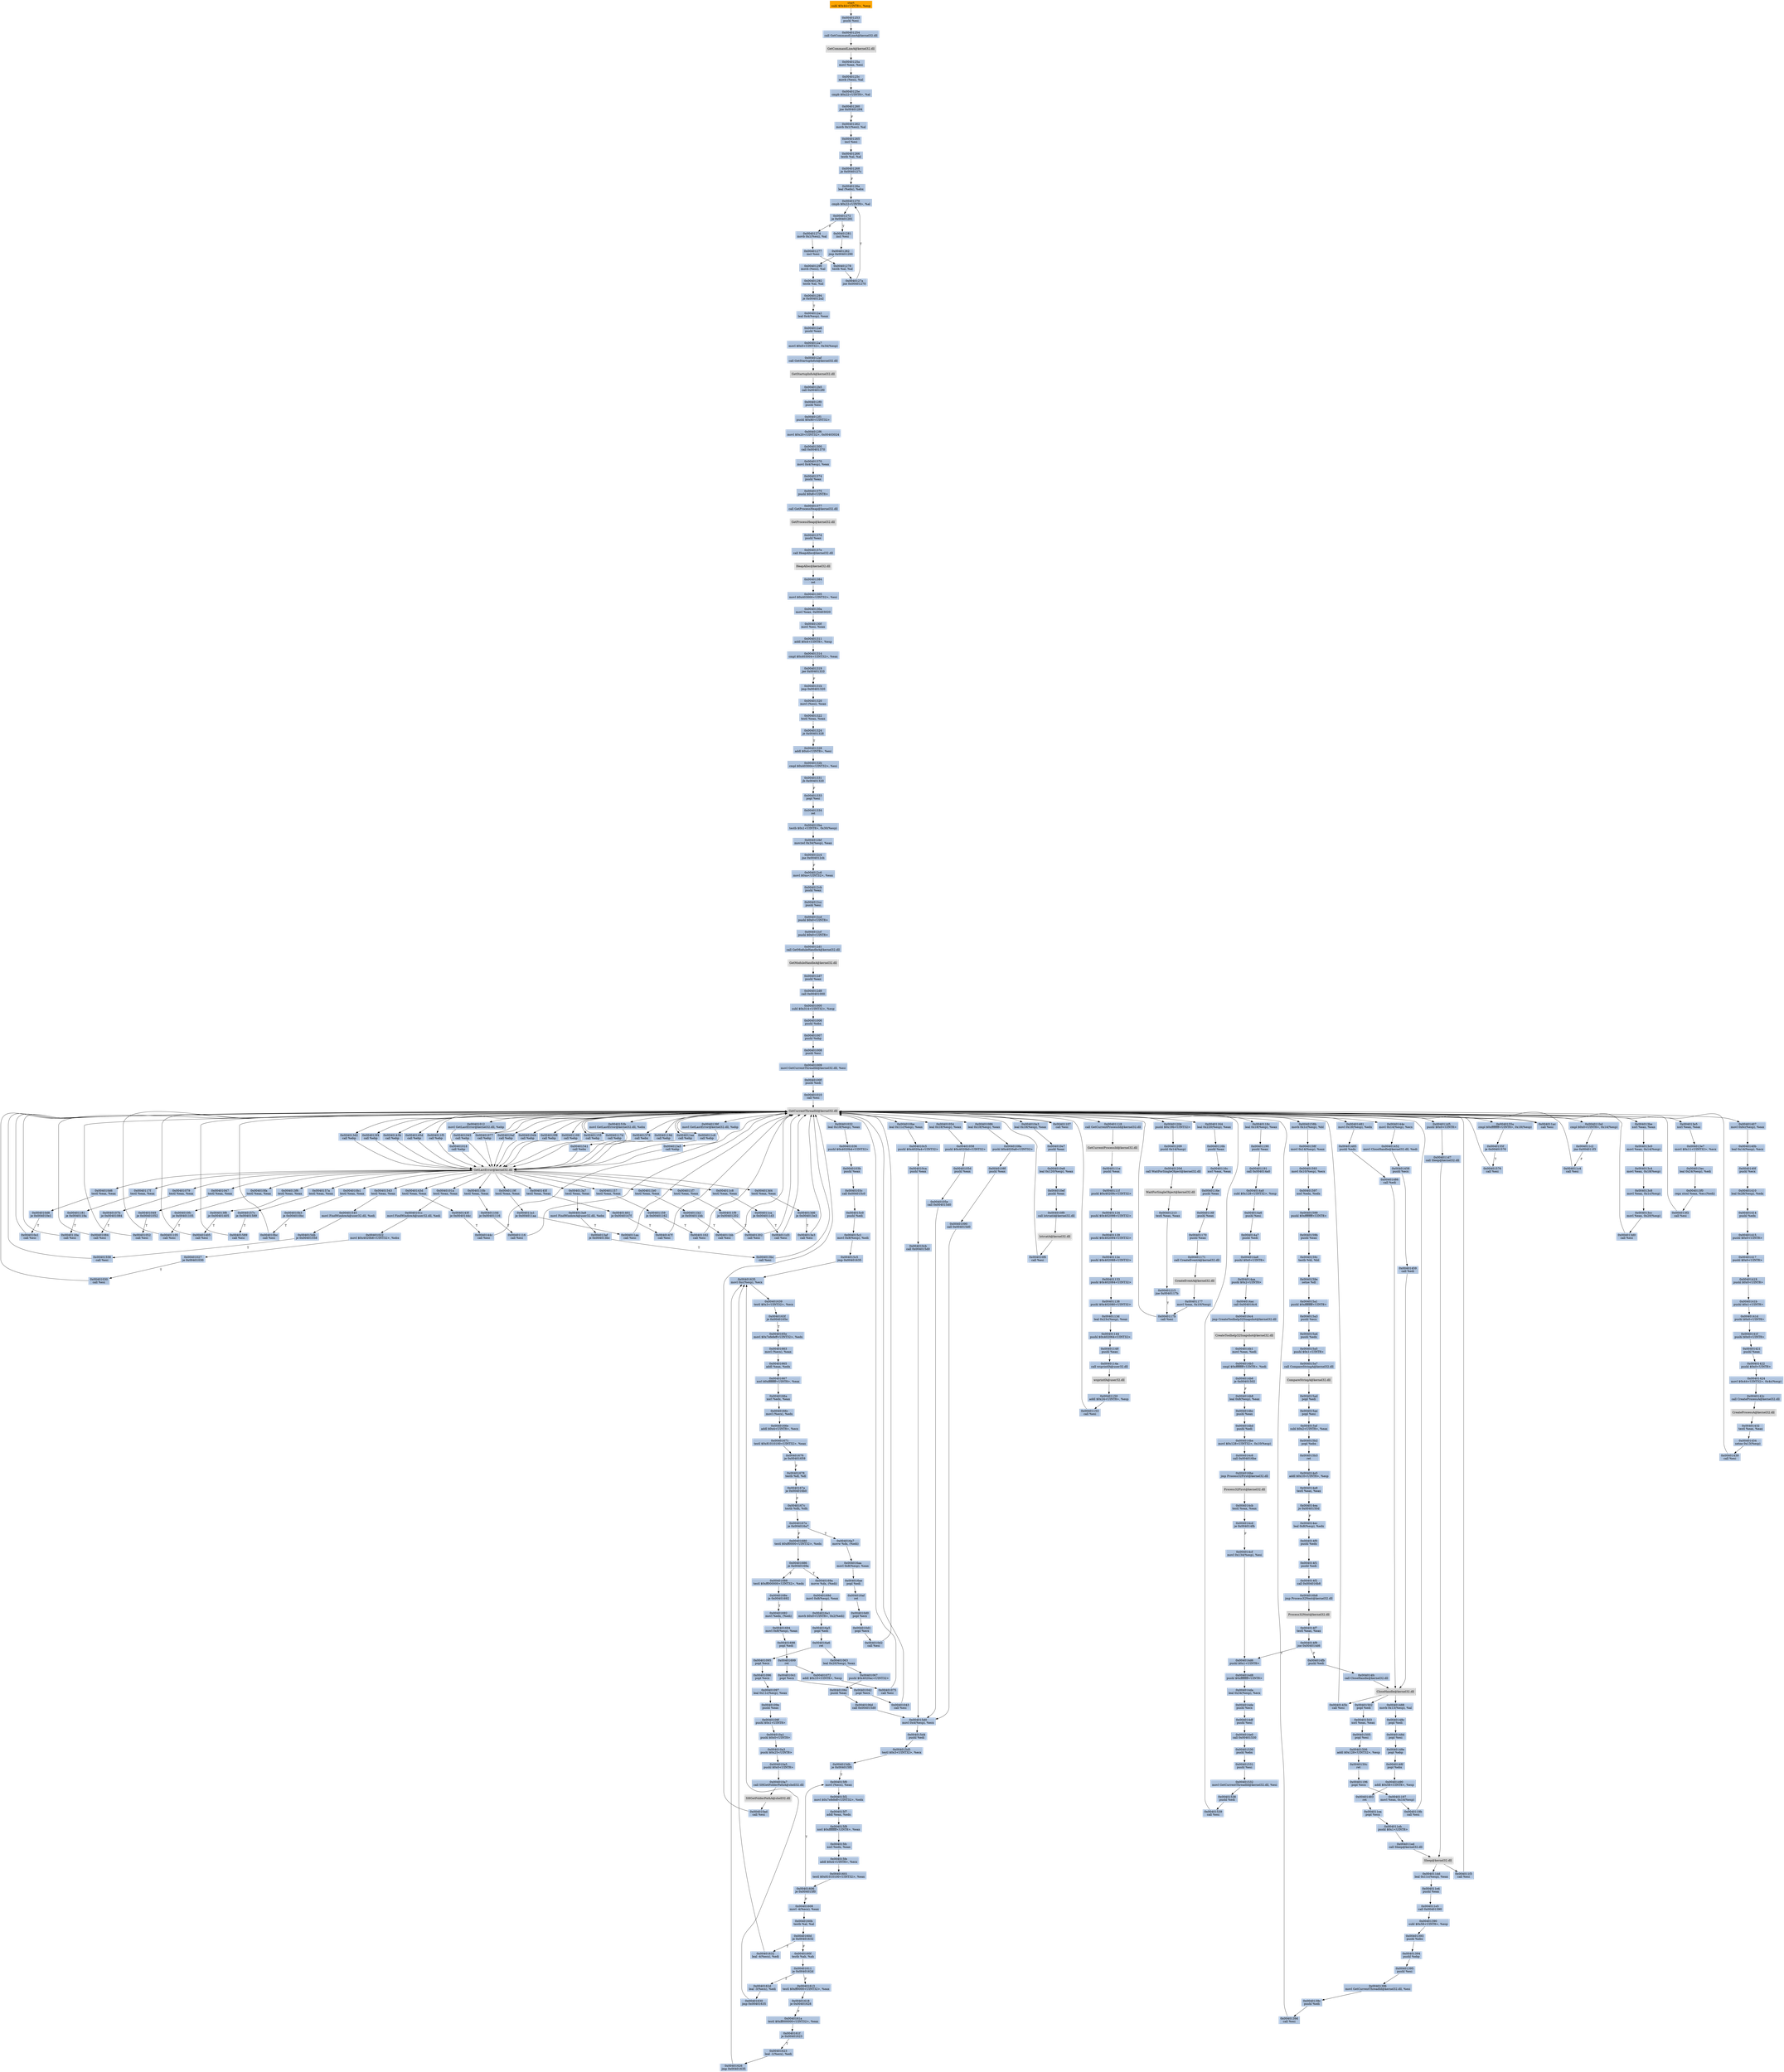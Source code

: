 digraph G {
node[shape=rectangle,style=filled,fillcolor=lightsteelblue,color=lightsteelblue]
bgcolor="transparent"
a0x00401250subl_0x44UINT8_esp[label="start\nsubl $0x44<UINT8>, %esp",fillcolor="orange",color="lightgrey"];
a0x00401253pushl_esi[label="0x00401253\npushl %esi"];
a0x00401254call_GetCommandLineA_kernel32_dll[label="0x00401254\ncall GetCommandLineA@kernel32.dll"];
GetCommandLineA_kernel32_dll[label="GetCommandLineA@kernel32.dll",fillcolor="lightgrey",color="lightgrey"];
a0x0040125amovl_eax_esi[label="0x0040125a\nmovl %eax, %esi"];
a0x0040125cmovb_esi__al[label="0x0040125c\nmovb (%esi), %al"];
a0x0040125ecmpb_0x22UINT8_al[label="0x0040125e\ncmpb $0x22<UINT8>, %al"];
a0x00401260jne_0x00401284[label="0x00401260\njne 0x00401284"];
a0x00401262movb_0x1esi__al[label="0x00401262\nmovb 0x1(%esi), %al"];
a0x00401265incl_esi[label="0x00401265\nincl %esi"];
a0x00401266testb_al_al[label="0x00401266\ntestb %al, %al"];
a0x00401268je_0x0040127c[label="0x00401268\nje 0x0040127c"];
a0x0040126aleal_ebx__ebx[label="0x0040126a\nleal (%ebx), %ebx"];
a0x00401270cmpb_0x22UINT8_al[label="0x00401270\ncmpb $0x22<UINT8>, %al"];
a0x00401272je_0x00401281[label="0x00401272\nje 0x00401281"];
a0x00401274movb_0x1esi__al[label="0x00401274\nmovb 0x1(%esi), %al"];
a0x00401277incl_esi[label="0x00401277\nincl %esi"];
a0x00401278testb_al_al[label="0x00401278\ntestb %al, %al"];
a0x0040127ajne_0x00401270[label="0x0040127a\njne 0x00401270"];
a0x00401281incl_esi[label="0x00401281\nincl %esi"];
a0x00401282jmp_0x00401290[label="0x00401282\njmp 0x00401290"];
a0x00401290movb_esi__al[label="0x00401290\nmovb (%esi), %al"];
a0x00401292testb_al_al[label="0x00401292\ntestb %al, %al"];
a0x00401294je_0x004012a2[label="0x00401294\nje 0x004012a2"];
a0x004012a2leal_0x4esp__eax[label="0x004012a2\nleal 0x4(%esp), %eax"];
a0x004012a6pushl_eax[label="0x004012a6\npushl %eax"];
a0x004012a7movl_0x0UINT32_0x34esp_[label="0x004012a7\nmovl $0x0<UINT32>, 0x34(%esp)"];
a0x004012afcall_GetStartupInfoA_kernel32_dll[label="0x004012af\ncall GetStartupInfoA@kernel32.dll"];
GetStartupInfoA_kernel32_dll[label="GetStartupInfoA@kernel32.dll",fillcolor="lightgrey",color="lightgrey"];
a0x004012b5call_0x004012f0[label="0x004012b5\ncall 0x004012f0"];
a0x004012f0pushl_esi[label="0x004012f0\npushl %esi"];
a0x004012f1pushl_0x80UINT32[label="0x004012f1\npushl $0x80<UINT32>"];
a0x004012f6movl_0x20UINT32_0x00403024[label="0x004012f6\nmovl $0x20<UINT32>, 0x00403024"];
a0x00401300call_0x00401370[label="0x00401300\ncall 0x00401370"];
a0x00401370movl_0x4esp__eax[label="0x00401370\nmovl 0x4(%esp), %eax"];
a0x00401374pushl_eax[label="0x00401374\npushl %eax"];
a0x00401375pushl_0x8UINT8[label="0x00401375\npushl $0x8<UINT8>"];
a0x00401377call_GetProcessHeap_kernel32_dll[label="0x00401377\ncall GetProcessHeap@kernel32.dll"];
GetProcessHeap_kernel32_dll[label="GetProcessHeap@kernel32.dll",fillcolor="lightgrey",color="lightgrey"];
a0x0040137dpushl_eax[label="0x0040137d\npushl %eax"];
a0x0040137ecall_HeapAlloc_kernel32_dll[label="0x0040137e\ncall HeapAlloc@kernel32.dll"];
HeapAlloc_kernel32_dll[label="HeapAlloc@kernel32.dll",fillcolor="lightgrey",color="lightgrey"];
a0x00401384ret[label="0x00401384\nret"];
a0x00401305movl_0x403000UINT32_esi[label="0x00401305\nmovl $0x403000<UINT32>, %esi"];
a0x0040130amovl_eax_0x00403020[label="0x0040130a\nmovl %eax, 0x00403020"];
a0x0040130fmovl_esi_eax[label="0x0040130f\nmovl %esi, %eax"];
a0x00401311addl_0x4UINT8_esp[label="0x00401311\naddl $0x4<UINT8>, %esp"];
a0x00401314cmpl_0x403004UINT32_eax[label="0x00401314\ncmpl $0x403004<UINT32>, %eax"];
a0x00401319jae_0x00401333[label="0x00401319\njae 0x00401333"];
a0x0040131bjmp_0x00401320[label="0x0040131b\njmp 0x00401320"];
a0x00401320movl_esi__eax[label="0x00401320\nmovl (%esi), %eax"];
a0x00401322testl_eax_eax[label="0x00401322\ntestl %eax, %eax"];
a0x00401324je_0x00401328[label="0x00401324\nje 0x00401328"];
a0x00401328addl_0x4UINT8_esi[label="0x00401328\naddl $0x4<UINT8>, %esi"];
a0x0040132bcmpl_0x403004UINT32_esi[label="0x0040132b\ncmpl $0x403004<UINT32>, %esi"];
a0x00401331jb_0x00401320[label="0x00401331\njb 0x00401320"];
a0x00401333popl_esi[label="0x00401333\npopl %esi"];
a0x00401334ret[label="0x00401334\nret"];
a0x004012batestb_0x1UINT8_0x30esp_[label="0x004012ba\ntestb $0x1<UINT8>, 0x30(%esp)"];
a0x004012bfmovzwl_0x34esp__eax[label="0x004012bf\nmovzwl 0x34(%esp), %eax"];
a0x004012c4jne_0x004012cb[label="0x004012c4\njne 0x004012cb"];
a0x004012c6movl_0xaUINT32_eax[label="0x004012c6\nmovl $0xa<UINT32>, %eax"];
a0x004012cbpushl_eax[label="0x004012cb\npushl %eax"];
a0x004012ccpushl_esi[label="0x004012cc\npushl %esi"];
a0x004012cdpushl_0x0UINT8[label="0x004012cd\npushl $0x0<UINT8>"];
a0x004012cfpushl_0x0UINT8[label="0x004012cf\npushl $0x0<UINT8>"];
a0x004012d1call_GetModuleHandleA_kernel32_dll[label="0x004012d1\ncall GetModuleHandleA@kernel32.dll"];
GetModuleHandleA_kernel32_dll[label="GetModuleHandleA@kernel32.dll",fillcolor="lightgrey",color="lightgrey"];
a0x004012d7pushl_eax[label="0x004012d7\npushl %eax"];
a0x004012d8call_0x00401000[label="0x004012d8\ncall 0x00401000"];
a0x00401000subl_0x314UINT32_esp[label="0x00401000\nsubl $0x314<UINT32>, %esp"];
a0x00401006pushl_ebx[label="0x00401006\npushl %ebx"];
a0x00401007pushl_ebp[label="0x00401007\npushl %ebp"];
a0x00401008pushl_esi[label="0x00401008\npushl %esi"];
a0x00401009movl_GetCurrentThreadId_kernel32_dll_esi[label="0x00401009\nmovl GetCurrentThreadId@kernel32.dll, %esi"];
a0x0040100fpushl_edi[label="0x0040100f\npushl %edi"];
a0x00401010call_esi[label="0x00401010\ncall %esi"];
GetCurrentThreadId_kernel32_dll[label="GetCurrentThreadId@kernel32.dll",fillcolor="lightgrey",color="lightgrey"];
a0x00401012movl_GetLastError_kernel32_dll_ebp[label="0x00401012\nmovl GetLastError@kernel32.dll, %ebp"];
a0x00401018call_ebp[label="0x00401018\ncall %ebp"];
GetLastError_kernel32_dll[label="GetLastError@kernel32.dll",fillcolor="lightgrey",color="lightgrey"];
a0x0040101atestl_eax_eax[label="0x0040101a\ntestl %eax, %eax"];
a0x0040101cmovl_FindWindowA_user32_dll_edi[label="0x0040101c\nmovl FindWindowA@user32.dll, %edi"];
a0x00401022movl_0x4020b8UINT32_ebx[label="0x00401022\nmovl $0x4020b8<UINT32>, %ebx"];
a0x00401027je_0x00401030[label="0x00401027\nje 0x00401030"];
a0x00401030call_esi[label="0x00401030\ncall %esi"];
a0x00401032leal_0x18esp__eax[label="0x00401032\nleal 0x18(%esp), %eax"];
a0x00401036pushl_0x4020b4UINT32[label="0x00401036\npushl $0x4020b4<UINT32>"];
a0x0040103bpushl_eax[label="0x0040103b\npushl %eax"];
a0x0040103ccall_0x004015c0[label="0x0040103c\ncall 0x004015c0"];
a0x004015c0pushl_edi[label="0x004015c0\npushl %edi"];
a0x004015c1movl_0x8esp__edi[label="0x004015c1\nmovl 0x8(%esp), %edi"];
a0x004015c5jmp_0x00401635[label="0x004015c5\njmp 0x00401635"];
a0x00401635movl_0xcesp__ecx[label="0x00401635\nmovl 0xc(%esp), %ecx"];
a0x00401639testl_0x3UINT32_ecx[label="0x00401639\ntestl $0x3<UINT32>, %ecx"];
a0x0040163fje_0x0040165e[label="0x0040163f\nje 0x0040165e"];
a0x0040165emovl_0x7efefeffUINT32_edx[label="0x0040165e\nmovl $0x7efefeff<UINT32>, %edx"];
a0x00401663movl_ecx__eax[label="0x00401663\nmovl (%ecx), %eax"];
a0x00401665addl_eax_edx[label="0x00401665\naddl %eax, %edx"];
a0x00401667xorl_0xffffffffUINT8_eax[label="0x00401667\nxorl $0xffffffff<UINT8>, %eax"];
a0x0040166axorl_edx_eax[label="0x0040166a\nxorl %edx, %eax"];
a0x0040166cmovl_ecx__edx[label="0x0040166c\nmovl (%ecx), %edx"];
a0x0040166eaddl_0x4UINT8_ecx[label="0x0040166e\naddl $0x4<UINT8>, %ecx"];
a0x00401671testl_0x81010100UINT32_eax[label="0x00401671\ntestl $0x81010100<UINT32>, %eax"];
a0x00401676je_0x00401659[label="0x00401676\nje 0x00401659"];
a0x00401678testb_dl_dl[label="0x00401678\ntestb %dl, %dl"];
a0x0040167aje_0x004016b0[label="0x0040167a\nje 0x004016b0"];
a0x0040167ctestb_dh_dh[label="0x0040167c\ntestb %dh, %dh"];
a0x0040167eje_0x004016a7[label="0x0040167e\nje 0x004016a7"];
a0x00401680testl_0xff0000UINT32_edx[label="0x00401680\ntestl $0xff0000<UINT32>, %edx"];
a0x00401686je_0x0040169a[label="0x00401686\nje 0x0040169a"];
a0x00401688testl_0xff000000UINT32_edx[label="0x00401688\ntestl $0xff000000<UINT32>, %edx"];
a0x0040168eje_0x00401692[label="0x0040168e\nje 0x00401692"];
a0x00401692movl_edx_edi_[label="0x00401692\nmovl %edx, (%edi)"];
a0x00401694movl_0x8esp__eax[label="0x00401694\nmovl 0x8(%esp), %eax"];
a0x00401698popl_edi[label="0x00401698\npopl %edi"];
a0x00401699ret[label="0x00401699\nret"];
a0x00401041popl_ecx[label="0x00401041\npopl %ecx"];
a0x00401042popl_ecx[label="0x00401042\npopl %ecx"];
a0x00401043call_esi[label="0x00401043\ncall %esi"];
a0x00401045call_ebp[label="0x00401045\ncall %ebp"];
a0x00401047testl_eax_eax[label="0x00401047\ntestl %eax, %eax"];
a0x00401049je_0x00401052[label="0x00401049\nje 0x00401052"];
a0x00401052call_esi[label="0x00401052\ncall %esi"];
a0x00401054leal_0x18esp__eax[label="0x00401054\nleal 0x18(%esp), %eax"];
a0x00401058pushl_0x4020b0UINT32[label="0x00401058\npushl $0x4020b0<UINT32>"];
a0x0040105dpushl_eax[label="0x0040105d\npushl %eax"];
a0x0040105ecall_0x004015d0[label="0x0040105e\ncall 0x004015d0"];
a0x004015d0movl_0x4esp__ecx[label="0x004015d0\nmovl 0x4(%esp), %ecx"];
a0x004015d4pushl_edi[label="0x004015d4\npushl %edi"];
a0x004015d5testl_0x3UINT32_ecx[label="0x004015d5\ntestl $0x3<UINT32>, %ecx"];
a0x004015dbje_0x004015f0[label="0x004015db\nje 0x004015f0"];
a0x004015f0movl_ecx__eax[label="0x004015f0\nmovl (%ecx), %eax"];
a0x004015f2movl_0x7efefeffUINT32_edx[label="0x004015f2\nmovl $0x7efefeff<UINT32>, %edx"];
a0x004015f7addl_eax_edx[label="0x004015f7\naddl %eax, %edx"];
a0x004015f9xorl_0xffffffffUINT8_eax[label="0x004015f9\nxorl $0xffffffff<UINT8>, %eax"];
a0x004015fcxorl_edx_eax[label="0x004015fc\nxorl %edx, %eax"];
a0x004015feaddl_0x4UINT8_ecx[label="0x004015fe\naddl $0x4<UINT8>, %ecx"];
a0x00401601testl_0x81010100UINT32_eax[label="0x00401601\ntestl $0x81010100<UINT32>, %eax"];
a0x00401606je_0x004015f0[label="0x00401606\nje 0x004015f0"];
a0x00401608movl__4ecx__eax[label="0x00401608\nmovl -4(%ecx), %eax"];
a0x0040160btestb_al_al[label="0x0040160b\ntestb %al, %al"];
a0x0040160dje_0x00401632[label="0x0040160d\nje 0x00401632"];
a0x0040160ftestb_ah_ah[label="0x0040160f\ntestb %ah, %ah"];
a0x00401611je_0x0040162d[label="0x00401611\nje 0x0040162d"];
a0x00401613testl_0xff0000UINT32_eax[label="0x00401613\ntestl $0xff0000<UINT32>, %eax"];
a0x00401618je_0x00401628[label="0x00401618\nje 0x00401628"];
a0x0040161atestl_0xff000000UINT32_eax[label="0x0040161a\ntestl $0xff000000<UINT32>, %eax"];
a0x0040161fje_0x00401623[label="0x0040161f\nje 0x00401623"];
a0x00401623leal__1ecx__edi[label="0x00401623\nleal -1(%ecx), %edi"];
a0x00401626jmp_0x00401635[label="0x00401626\njmp 0x00401635"];
a0x0040169amovw_dx_edi_[label="0x0040169a\nmovw %dx, (%edi)"];
a0x0040169dmovl_0x8esp__eax[label="0x0040169d\nmovl 0x8(%esp), %eax"];
a0x004016a1movb_0x0UINT8_0x2edi_[label="0x004016a1\nmovb $0x0<UINT8>, 0x2(%edi)"];
a0x004016a5popl_edi[label="0x004016a5\npopl %edi"];
a0x004016a6ret[label="0x004016a6\nret"];
a0x00401063leal_0x20esp__eax[label="0x00401063\nleal 0x20(%esp), %eax"];
a0x00401067pushl_0x4020acUINT32[label="0x00401067\npushl $0x4020ac<UINT32>"];
a0x0040106cpushl_eax[label="0x0040106c\npushl %eax"];
a0x0040106dcall_0x004015d0[label="0x0040106d\ncall 0x004015d0"];
a0x0040162dleal__3ecx__edi[label="0x0040162d\nleal -3(%ecx), %edi"];
a0x00401630jmp_0x00401635[label="0x00401630\njmp 0x00401635"];
a0x00401072addl_0x10UINT8_esp[label="0x00401072\naddl $0x10<UINT8>, %esp"];
a0x00401075call_esi[label="0x00401075\ncall %esi"];
a0x00401077call_ebp[label="0x00401077\ncall %ebp"];
a0x00401079testl_eax_eax[label="0x00401079\ntestl %eax, %eax"];
a0x0040107bje_0x00401084[label="0x0040107b\nje 0x00401084"];
a0x00401084call_esi[label="0x00401084\ncall %esi"];
a0x00401086leal_0x18esp__eax[label="0x00401086\nleal 0x18(%esp), %eax"];
a0x0040108apushl_0x4020a8UINT32[label="0x0040108a\npushl $0x4020a8<UINT32>"];
a0x0040108fpushl_eax[label="0x0040108f\npushl %eax"];
a0x00401090call_0x004015d0[label="0x00401090\ncall 0x004015d0"];
a0x00401632leal__4ecx__edi[label="0x00401632\nleal -4(%ecx), %edi"];
a0x00401095popl_ecx[label="0x00401095\npopl %ecx"];
a0x00401096popl_ecx[label="0x00401096\npopl %ecx"];
a0x00401097leal_0x11cesp__eax[label="0x00401097\nleal 0x11c(%esp), %eax"];
a0x0040109epushl_eax[label="0x0040109e\npushl %eax"];
a0x0040109fpushl_0x1UINT8[label="0x0040109f\npushl $0x1<UINT8>"];
a0x004010a1pushl_0x0UINT8[label="0x004010a1\npushl $0x0<UINT8>"];
a0x004010a3pushl_0x25UINT8[label="0x004010a3\npushl $0x25<UINT8>"];
a0x004010a5pushl_0x0UINT8[label="0x004010a5\npushl $0x0<UINT8>"];
a0x004010a7call_SHGetFolderPathA_shell32_dll[label="0x004010a7\ncall SHGetFolderPathA@shell32.dll"];
SHGetFolderPathA_shell32_dll[label="SHGetFolderPathA@shell32.dll",fillcolor="lightgrey",color="lightgrey"];
a0x004010adcall_esi[label="0x004010ad\ncall %esi"];
a0x004010afcall_ebp[label="0x004010af\ncall %ebp"];
a0x004010b1testl_eax_eax[label="0x004010b1\ntestl %eax, %eax"];
a0x004010b3je_0x004010bc[label="0x004010b3\nje 0x004010bc"];
a0x004010bccall_esi[label="0x004010bc\ncall %esi"];
a0x004010beleal_0x11cesp__eax[label="0x004010be\nleal 0x11c(%esp), %eax"];
a0x004010c5pushl_0x4020a4UINT32[label="0x004010c5\npushl $0x4020a4<UINT32>"];
a0x004010capushl_eax[label="0x004010ca\npushl %eax"];
a0x004010cbcall_0x004015d0[label="0x004010cb\ncall 0x004015d0"];
a0x004016a7movw_dx_edi_[label="0x004016a7\nmovw %dx, (%edi)"];
a0x004016aamovl_0x8esp__eax[label="0x004016aa\nmovl 0x8(%esp), %eax"];
a0x004016aepopl_edi[label="0x004016ae\npopl %edi"];
a0x004016afret[label="0x004016af\nret"];
a0x004010d0popl_ecx[label="0x004010d0\npopl %ecx"];
a0x004010d1popl_ecx[label="0x004010d1\npopl %ecx"];
a0x004010d2call_esi[label="0x004010d2\ncall %esi"];
a0x004010d4call_ebp[label="0x004010d4\ncall %ebp"];
a0x004010d6testl_eax_eax[label="0x004010d6\ntestl %eax, %eax"];
a0x004010d8je_0x004010e1[label="0x004010d8\nje 0x004010e1"];
a0x004010e1call_esi[label="0x004010e1\ncall %esi"];
a0x004010e3leal_0x18esp__eax[label="0x004010e3\nleal 0x18(%esp), %eax"];
a0x004010e7pushl_eax[label="0x004010e7\npushl %eax"];
a0x004010e8leal_0x120esp__eax[label="0x004010e8\nleal 0x120(%esp), %eax"];
a0x004010efpushl_eax[label="0x004010ef\npushl %eax"];
a0x004010f0call_lstrcatA_kernel32_dll[label="0x004010f0\ncall lstrcatA@kernel32.dll"];
lstrcatA_kernel32_dll[label="lstrcatA@kernel32.dll",fillcolor="lightgrey",color="lightgrey"];
a0x004010f6call_esi[label="0x004010f6\ncall %esi"];
a0x004010f8call_ebp[label="0x004010f8\ncall %ebp"];
a0x004010fatestl_eax_eax[label="0x004010fa\ntestl %eax, %eax"];
a0x004010fcje_0x00401105[label="0x004010fc\nje 0x00401105"];
a0x00401105call_esi[label="0x00401105\ncall %esi"];
a0x00401107call_esi[label="0x00401107\ncall %esi"];
a0x00401109call_ebp[label="0x00401109\ncall %ebp"];
a0x0040110btestl_eax_eax[label="0x0040110b\ntestl %eax, %eax"];
a0x0040110dje_0x00401116[label="0x0040110d\nje 0x00401116"];
a0x00401116call_esi[label="0x00401116\ncall %esi"];
a0x00401118call_GetCurrentProcessId_kernel32_dll[label="0x00401118\ncall GetCurrentProcessId@kernel32.dll"];
GetCurrentProcessId_kernel32_dll[label="GetCurrentProcessId@kernel32.dll",fillcolor="lightgrey",color="lightgrey"];
a0x0040111epushl_eax[label="0x0040111e\npushl %eax"];
a0x0040111fpushl_0x40209cUINT32[label="0x0040111f\npushl $0x40209c<UINT32>"];
a0x00401124pushl_0x402098UINT32[label="0x00401124\npushl $0x402098<UINT32>"];
a0x00401129pushl_0x402094UINT32[label="0x00401129\npushl $0x402094<UINT32>"];
a0x0040112epushl_0x402088UINT32[label="0x0040112e\npushl $0x402088<UINT32>"];
a0x00401133pushl_0x402084UINT32[label="0x00401133\npushl $0x402084<UINT32>"];
a0x00401138pushl_0x402080UINT32[label="0x00401138\npushl $0x402080<UINT32>"];
a0x0040113dleal_0x23cesp__eax[label="0x0040113d\nleal 0x23c(%esp), %eax"];
a0x00401144pushl_0x402064UINT32[label="0x00401144\npushl $0x402064<UINT32>"];
a0x00401149pushl_eax[label="0x00401149\npushl %eax"];
a0x0040114acall_wsprintfA_user32_dll[label="0x0040114a\ncall wsprintfA@user32.dll"];
wsprintfA_user32_dll[label="wsprintfA@user32.dll",fillcolor="lightgrey",color="lightgrey"];
a0x00401150addl_0x24UINT8_esp[label="0x00401150\naddl $0x24<UINT8>, %esp"];
a0x00401153call_esi[label="0x00401153\ncall %esi"];
a0x00401155call_ebp[label="0x00401155\ncall %ebp"];
a0x00401157testl_eax_eax[label="0x00401157\ntestl %eax, %eax"];
a0x00401159je_0x00401162[label="0x00401159\nje 0x00401162"];
a0x00401162call_esi[label="0x00401162\ncall %esi"];
a0x00401164leal_0x220esp__eax[label="0x00401164\nleal 0x220(%esp), %eax"];
a0x0040116bpushl_eax[label="0x0040116b\npushl %eax"];
a0x0040116cxorl_eax_eax[label="0x0040116c\nxorl %eax, %eax"];
a0x0040116epushl_eax[label="0x0040116e\npushl %eax"];
a0x0040116fpushl_eax[label="0x0040116f\npushl %eax"];
a0x00401170pushl_eax[label="0x00401170\npushl %eax"];
a0x00401171call_CreateEventA_kernel32_dll[label="0x00401171\ncall CreateEventA@kernel32.dll"];
CreateEventA_kernel32_dll[label="CreateEventA@kernel32.dll",fillcolor="lightgrey",color="lightgrey"];
a0x00401177movl_eax_0x10esp_[label="0x00401177\nmovl %eax, 0x10(%esp)"];
a0x0040117bcall_esi[label="0x0040117b\ncall %esi"];
a0x0040117dcall_ebp[label="0x0040117d\ncall %ebp"];
a0x0040117ftestl_eax_eax[label="0x0040117f\ntestl %eax, %eax"];
a0x00401181je_0x0040118a[label="0x00401181\nje 0x0040118a"];
a0x0040118acall_esi[label="0x0040118a\ncall %esi"];
a0x0040118cleal_0x18esp__eax[label="0x0040118c\nleal 0x18(%esp), %eax"];
a0x00401190pushl_eax[label="0x00401190\npushl %eax"];
a0x00401191call_0x004014a0[label="0x00401191\ncall 0x004014a0"];
a0x004014a0subl_0x128UINT32_esp[label="0x004014a0\nsubl $0x128<UINT32>, %esp"];
a0x004014a6pushl_esi[label="0x004014a6\npushl %esi"];
a0x004014a7pushl_edi[label="0x004014a7\npushl %edi"];
a0x004014a8pushl_0x0UINT8[label="0x004014a8\npushl $0x0<UINT8>"];
a0x004014aapushl_0x2UINT8[label="0x004014aa\npushl $0x2<UINT8>"];
a0x004014accall_0x004016c4[label="0x004014ac\ncall 0x004016c4"];
a0x004016c4jmp_CreateToolhelp32Snapshot_kernel32_dll[label="0x004016c4\njmp CreateToolhelp32Snapshot@kernel32.dll"];
CreateToolhelp32Snapshot_kernel32_dll[label="CreateToolhelp32Snapshot@kernel32.dll",fillcolor="lightgrey",color="lightgrey"];
a0x004014b1movl_eax_edi[label="0x004014b1\nmovl %eax, %edi"];
a0x004014b3cmpl_0xffffffffUINT8_edi[label="0x004014b3\ncmpl $0xffffffff<UINT8>, %edi"];
a0x004014b6je_0x00401502[label="0x004014b6\nje 0x00401502"];
a0x004014b8leal_0x8esp__eax[label="0x004014b8\nleal 0x8(%esp), %eax"];
a0x004014bcpushl_eax[label="0x004014bc\npushl %eax"];
a0x004014bdpushl_edi[label="0x004014bd\npushl %edi"];
a0x004014bemovl_0x128UINT32_0x10esp_[label="0x004014be\nmovl $0x128<UINT32>, 0x10(%esp)"];
a0x004014c6call_0x004016be[label="0x004014c6\ncall 0x004016be"];
a0x004016bejmp_Process32First_kernel32_dll[label="0x004016be\njmp Process32First@kernel32.dll"];
Process32First_kernel32_dll[label="Process32First@kernel32.dll",fillcolor="lightgrey",color="lightgrey"];
a0x004014cbtestl_eax_eax[label="0x004014cb\ntestl %eax, %eax"];
a0x004014cdje_0x004014fb[label="0x004014cd\nje 0x004014fb"];
a0x004014cfmovl_0x134esp__esi[label="0x004014cf\nmovl 0x134(%esp), %esi"];
a0x004014d6pushl_0x1UINT8[label="0x004014d6\npushl $0x1<UINT8>"];
a0x004014d8pushl_0xffffffffUINT8[label="0x004014d8\npushl $0xffffffff<UINT8>"];
a0x004014daleal_0x34esp__ecx[label="0x004014da\nleal 0x34(%esp), %ecx"];
a0x004014depushl_ecx[label="0x004014de\npushl %ecx"];
a0x004014dfpushl_esi[label="0x004014df\npushl %esi"];
a0x004014e0call_0x00401530[label="0x004014e0\ncall 0x00401530"];
a0x00401530pushl_ebx[label="0x00401530\npushl %ebx"];
a0x00401531pushl_esi[label="0x00401531\npushl %esi"];
a0x00401532movl_GetCurrentThreadId_kernel32_dll_esi[label="0x00401532\nmovl GetCurrentThreadId@kernel32.dll, %esi"];
a0x00401538pushl_edi[label="0x00401538\npushl %edi"];
a0x00401539call_esi[label="0x00401539\ncall %esi"];
a0x0040153bmovl_GetLastError_kernel32_dll_ebx[label="0x0040153b\nmovl GetLastError@kernel32.dll, %ebx"];
a0x00401541call_ebx[label="0x00401541\ncall %ebx"];
a0x00401543testl_eax_eax[label="0x00401543\ntestl %eax, %eax"];
a0x00401545movl_FindWindowA_user32_dll_edi[label="0x00401545\nmovl FindWindowA@user32.dll, %edi"];
a0x0040154bje_0x00401558[label="0x0040154b\nje 0x00401558"];
a0x00401558call_esi[label="0x00401558\ncall %esi"];
a0x0040155acmpl_0xffffffffUINT8_0x18esp_[label="0x0040155a\ncmpl $0xffffffff<UINT8>, 0x18(%esp)"];
a0x0040155fje_0x00401576[label="0x0040155f\nje 0x00401576"];
a0x00401576call_esi[label="0x00401576\ncall %esi"];
a0x00401578call_ebx[label="0x00401578\ncall %ebx"];
a0x0040157atestl_eax_eax[label="0x0040157a\ntestl %eax, %eax"];
a0x0040157cje_0x00401589[label="0x0040157c\nje 0x00401589"];
a0x00401589call_esi[label="0x00401589\ncall %esi"];
a0x0040158bmovb_0x1cesp__bl[label="0x0040158b\nmovb 0x1c(%esp), %bl"];
a0x0040158fmovl_0x14esp__eax[label="0x0040158f\nmovl 0x14(%esp), %eax"];
a0x00401593movl_0x10esp__ecx[label="0x00401593\nmovl 0x10(%esp), %ecx"];
a0x00401597xorl_edx_edx[label="0x00401597\nxorl %edx, %edx"];
a0x00401599pushl_0xffffffffUINT8[label="0x00401599\npushl $0xffffffff<UINT8>"];
a0x0040159bpushl_eax[label="0x0040159b\npushl %eax"];
a0x0040159ctestb_bl_bl[label="0x0040159c\ntestb %bl, %bl"];
a0x0040159esetne_dl[label="0x0040159e\nsetne %dl"];
a0x004015a1pushl_0xffffffffUINT8[label="0x004015a1\npushl $0xffffffff<UINT8>"];
a0x004015a3pushl_ecx[label="0x004015a3\npushl %ecx"];
a0x004015a4pushl_edx[label="0x004015a4\npushl %edx"];
a0x004015a5pushl_0x1UINT8[label="0x004015a5\npushl $0x1<UINT8>"];
a0x004015a7call_CompareStringA_kernel32_dll[label="0x004015a7\ncall CompareStringA@kernel32.dll"];
CompareStringA_kernel32_dll[label="CompareStringA@kernel32.dll",fillcolor="lightgrey",color="lightgrey"];
a0x004015adpopl_edi[label="0x004015ad\npopl %edi"];
a0x004015aepopl_esi[label="0x004015ae\npopl %esi"];
a0x004015afsubl_0x2UINT8_eax[label="0x004015af\nsubl $0x2<UINT8>, %eax"];
a0x004015b2popl_ebx[label="0x004015b2\npopl %ebx"];
a0x004015b3ret[label="0x004015b3\nret"];
a0x004014e5addl_0x10UINT8_esp[label="0x004014e5\naddl $0x10<UINT8>, %esp"];
a0x004014e8testl_eax_eax[label="0x004014e8\ntestl %eax, %eax"];
a0x004014eaje_0x0040150d[label="0x004014ea\nje 0x0040150d"];
a0x004014ecleal_0x8esp__edx[label="0x004014ec\nleal 0x8(%esp), %edx"];
a0x004014f0pushl_edx[label="0x004014f0\npushl %edx"];
a0x004014f1pushl_edi[label="0x004014f1\npushl %edi"];
a0x004014f2call_0x004016b8[label="0x004014f2\ncall 0x004016b8"];
a0x004016b8jmp_Process32Next_kernel32_dll[label="0x004016b8\njmp Process32Next@kernel32.dll"];
Process32Next_kernel32_dll[label="Process32Next@kernel32.dll",fillcolor="lightgrey",color="lightgrey"];
a0x004014f7testl_eax_eax[label="0x004014f7\ntestl %eax, %eax"];
a0x004014f9jne_0x004014d6[label="0x004014f9\njne 0x004014d6"];
a0x004014fbpushl_edi[label="0x004014fb\npushl %edi"];
a0x004014fccall_CloseHandle_kernel32_dll[label="0x004014fc\ncall CloseHandle@kernel32.dll"];
CloseHandle_kernel32_dll[label="CloseHandle@kernel32.dll",fillcolor="lightgrey",color="lightgrey"];
a0x00401502popl_edi[label="0x00401502\npopl %edi"];
a0x00401503xorl_eax_eax[label="0x00401503\nxorl %eax, %eax"];
a0x00401505popl_esi[label="0x00401505\npopl %esi"];
a0x00401506addl_0x128UINT32_esp[label="0x00401506\naddl $0x128<UINT32>, %esp"];
a0x0040150cret[label="0x0040150c\nret"];
a0x00401196popl_ecx[label="0x00401196\npopl %ecx"];
a0x00401197movl_eax_0x14esp_[label="0x00401197\nmovl %eax, 0x14(%esp)"];
a0x0040119bcall_esi[label="0x0040119b\ncall %esi"];
a0x0040119dcall_ebp[label="0x0040119d\ncall %ebp"];
a0x0040119ftestl_eax_eax[label="0x0040119f\ntestl %eax, %eax"];
a0x004011a1je_0x004011aa[label="0x004011a1\nje 0x004011aa"];
a0x004011aacall_esi[label="0x004011aa\ncall %esi"];
a0x004011accall_esi[label="0x004011ac\ncall %esi"];
a0x004011aecall_ebp[label="0x004011ae\ncall %ebp"];
a0x004011b0testl_eax_eax[label="0x004011b0\ntestl %eax, %eax"];
a0x004011b2je_0x004011bb[label="0x004011b2\nje 0x004011bb"];
a0x004011bbcall_esi[label="0x004011bb\ncall %esi"];
a0x004011bdcmpl_0x0UINT8_0x14esp_[label="0x004011bd\ncmpl $0x0<UINT8>, 0x14(%esp)"];
a0x004011c2jne_0x004011f3[label="0x004011c2\njne 0x004011f3"];
a0x004011c4call_esi[label="0x004011c4\ncall %esi"];
a0x004011c6call_ebp[label="0x004011c6\ncall %ebp"];
a0x004011c8testl_eax_eax[label="0x004011c8\ntestl %eax, %eax"];
a0x004011caje_0x004011d3[label="0x004011ca\nje 0x004011d3"];
a0x004011d3call_esi[label="0x004011d3\ncall %esi"];
a0x004011d5pushl_0x0UINT8[label="0x004011d5\npushl $0x0<UINT8>"];
a0x004011d7call_Sleep_kernel32_dll[label="0x004011d7\ncall Sleep@kernel32.dll"];
Sleep_kernel32_dll[label="Sleep@kernel32.dll",fillcolor="lightgrey",color="lightgrey"];
a0x004011ddleal_0x11cesp__eax[label="0x004011dd\nleal 0x11c(%esp), %eax"];
a0x004011e4pushl_eax[label="0x004011e4\npushl %eax"];
a0x004011e5call_0x00401390[label="0x004011e5\ncall 0x00401390"];
a0x00401390subl_0x58UINT8_esp[label="0x00401390\nsubl $0x58<UINT8>, %esp"];
a0x00401393pushl_ebx[label="0x00401393\npushl %ebx"];
a0x00401394pushl_ebp[label="0x00401394\npushl %ebp"];
a0x00401395pushl_esi[label="0x00401395\npushl %esi"];
a0x00401396movl_GetCurrentThreadId_kernel32_dll_esi[label="0x00401396\nmovl GetCurrentThreadId@kernel32.dll, %esi"];
a0x0040139cpushl_edi[label="0x0040139c\npushl %edi"];
a0x0040139dcall_esi[label="0x0040139d\ncall %esi"];
a0x0040139fmovl_GetLastError_kernel32_dll_ebp[label="0x0040139f\nmovl GetLastError@kernel32.dll, %ebp"];
a0x004013a5call_ebp[label="0x004013a5\ncall %ebp"];
a0x004013a7testl_eax_eax[label="0x004013a7\ntestl %eax, %eax"];
a0x004013a9movl_FindWindowA_user32_dll_ebx[label="0x004013a9\nmovl FindWindowA@user32.dll, %ebx"];
a0x004013afje_0x004013bc[label="0x004013af\nje 0x004013bc"];
a0x004013bccall_esi[label="0x004013bc\ncall %esi"];
a0x004013bexorl_eax_eax[label="0x004013be\nxorl %eax, %eax"];
a0x004013c0movl_eax_0x14esp_[label="0x004013c0\nmovl %eax, 0x14(%esp)"];
a0x004013c4movl_eax_0x18esp_[label="0x004013c4\nmovl %eax, 0x18(%esp)"];
a0x004013c8movl_eax_0x1cesp_[label="0x004013c8\nmovl %eax, 0x1c(%esp)"];
a0x004013ccmovl_eax_0x20esp_[label="0x004013cc\nmovl %eax, 0x20(%esp)"];
a0x004013d0call_esi[label="0x004013d0\ncall %esi"];
a0x004013d2call_ebp[label="0x004013d2\ncall %ebp"];
a0x004013d4testl_eax_eax[label="0x004013d4\ntestl %eax, %eax"];
a0x004013d6je_0x004013e3[label="0x004013d6\nje 0x004013e3"];
a0x004013e3call_esi[label="0x004013e3\ncall %esi"];
a0x004013e5xorl_eax_eax[label="0x004013e5\nxorl %eax, %eax"];
a0x004013e7movl_0x11UINT32_ecx[label="0x004013e7\nmovl $0x11<UINT32>, %ecx"];
a0x004013ecleal_0x24esp__edi[label="0x004013ec\nleal 0x24(%esp), %edi"];
a0x004013f0repz_stosl_eax_es_edi_[label="0x004013f0\nrepz stosl %eax, %es:(%edi)"];
a0x004013f2call_esi[label="0x004013f2\ncall %esi"];
a0x004013f4call_ebp[label="0x004013f4\ncall %ebp"];
a0x004013f6testl_eax_eax[label="0x004013f6\ntestl %eax, %eax"];
a0x004013f8je_0x00401405[label="0x004013f8\nje 0x00401405"];
a0x00401405call_esi[label="0x00401405\ncall %esi"];
a0x00401407movl_0x6cesp__eax[label="0x00401407\nmovl 0x6c(%esp), %eax"];
a0x0040140bleal_0x14esp__ecx[label="0x0040140b\nleal 0x14(%esp), %ecx"];
a0x0040140fpushl_ecx[label="0x0040140f\npushl %ecx"];
a0x00401410leal_0x28esp__edx[label="0x00401410\nleal 0x28(%esp), %edx"];
a0x00401414pushl_edx[label="0x00401414\npushl %edx"];
a0x00401415pushl_0x0UINT8[label="0x00401415\npushl $0x0<UINT8>"];
a0x00401417pushl_0x0UINT8[label="0x00401417\npushl $0x0<UINT8>"];
a0x00401419pushl_0x0UINT8[label="0x00401419\npushl $0x0<UINT8>"];
a0x0040141bpushl_0x1UINT8[label="0x0040141b\npushl $0x1<UINT8>"];
a0x0040141dpushl_0x0UINT8[label="0x0040141d\npushl $0x0<UINT8>"];
a0x0040141fpushl_0x0UINT8[label="0x0040141f\npushl $0x0<UINT8>"];
a0x00401421pushl_eax[label="0x00401421\npushl %eax"];
a0x00401422pushl_0x0UINT8[label="0x00401422\npushl $0x0<UINT8>"];
a0x00401424movl_0x44UINT32_0x4cesp_[label="0x00401424\nmovl $0x44<UINT32>, 0x4c(%esp)"];
a0x0040142ccall_CreateProcessA_kernel32_dll[label="0x0040142c\ncall CreateProcessA@kernel32.dll"];
CreateProcessA_kernel32_dll[label="CreateProcessA@kernel32.dll",fillcolor="lightgrey",color="lightgrey"];
a0x00401432testl_eax_eax[label="0x00401432\ntestl %eax, %eax"];
a0x00401434setne_0x13esp_[label="0x00401434\nsetne 0x13(%esp)"];
a0x00401439call_esi[label="0x00401439\ncall %esi"];
a0x0040143bcall_ebp[label="0x0040143b\ncall %ebp"];
a0x0040143dtestl_eax_eax[label="0x0040143d\ntestl %eax, %eax"];
a0x0040143fje_0x0040144c[label="0x0040143f\nje 0x0040144c"];
a0x0040144ccall_esi[label="0x0040144c\ncall %esi"];
a0x0040144emovl_0x14esp__ecx[label="0x0040144e\nmovl 0x14(%esp), %ecx"];
a0x00401452movl_CloseHandle_kernel32_dll_edi[label="0x00401452\nmovl CloseHandle@kernel32.dll, %edi"];
a0x00401458pushl_ecx[label="0x00401458\npushl %ecx"];
a0x00401459call_edi[label="0x00401459\ncall %edi"];
a0x0040145bcall_esi[label="0x0040145b\ncall %esi"];
a0x0040145dcall_ebp[label="0x0040145d\ncall %ebp"];
a0x0040145ftestl_eax_eax[label="0x0040145f\ntestl %eax, %eax"];
a0x00401461je_0x0040147f[label="0x00401461\nje 0x0040147f"];
a0x0040147fcall_esi[label="0x0040147f\ncall %esi"];
a0x00401481movl_0x18esp__edx[label="0x00401481\nmovl 0x18(%esp), %edx"];
a0x00401485pushl_edx[label="0x00401485\npushl %edx"];
a0x00401486call_edi[label="0x00401486\ncall %edi"];
a0x00401488movb_0x13esp__al[label="0x00401488\nmovb 0x13(%esp), %al"];
a0x0040148cpopl_edi[label="0x0040148c\npopl %edi"];
a0x0040148dpopl_esi[label="0x0040148d\npopl %esi"];
a0x0040148epopl_ebp[label="0x0040148e\npopl %ebp"];
a0x0040148fpopl_ebx[label="0x0040148f\npopl %ebx"];
a0x00401490addl_0x58UINT8_esp[label="0x00401490\naddl $0x58<UINT8>, %esp"];
a0x00401493ret[label="0x00401493\nret"];
a0x004011eapopl_ecx[label="0x004011ea\npopl %ecx"];
a0x004011ebpushl_0x1UINT8[label="0x004011eb\npushl $0x1<UINT8>"];
a0x004011edcall_Sleep_kernel32_dll[label="0x004011ed\ncall Sleep@kernel32.dll"];
a0x004011f3call_esi[label="0x004011f3\ncall %esi"];
a0x004011f5call_ebp[label="0x004011f5\ncall %ebp"];
a0x004011f7testl_eax_eax[label="0x004011f7\ntestl %eax, %eax"];
a0x004011f9je_0x00401202[label="0x004011f9\nje 0x00401202"];
a0x00401202call_esi[label="0x00401202\ncall %esi"];
a0x00401204pushl_0x19bUINT32[label="0x00401204\npushl $0x19b<UINT32>"];
a0x00401209pushl_0x14esp_[label="0x00401209\npushl 0x14(%esp)"];
a0x0040120dcall_WaitForSingleObject_kernel32_dll[label="0x0040120d\ncall WaitForSingleObject@kernel32.dll"];
WaitForSingleObject_kernel32_dll[label="WaitForSingleObject@kernel32.dll",fillcolor="lightgrey",color="lightgrey"];
a0x00401213testl_eax_eax[label="0x00401213\ntestl %eax, %eax"];
a0x00401215jne_0x0040117b[label="0x00401215\njne 0x0040117b"];
a0x00401250subl_0x44UINT8_esp -> a0x00401253pushl_esi [color="#000000"];
a0x00401253pushl_esi -> a0x00401254call_GetCommandLineA_kernel32_dll [color="#000000"];
a0x00401254call_GetCommandLineA_kernel32_dll -> GetCommandLineA_kernel32_dll [color="#000000"];
GetCommandLineA_kernel32_dll -> a0x0040125amovl_eax_esi [color="#000000"];
a0x0040125amovl_eax_esi -> a0x0040125cmovb_esi__al [color="#000000"];
a0x0040125cmovb_esi__al -> a0x0040125ecmpb_0x22UINT8_al [color="#000000"];
a0x0040125ecmpb_0x22UINT8_al -> a0x00401260jne_0x00401284 [color="#000000"];
a0x00401260jne_0x00401284 -> a0x00401262movb_0x1esi__al [color="#000000",label="F"];
a0x00401262movb_0x1esi__al -> a0x00401265incl_esi [color="#000000"];
a0x00401265incl_esi -> a0x00401266testb_al_al [color="#000000"];
a0x00401266testb_al_al -> a0x00401268je_0x0040127c [color="#000000"];
a0x00401268je_0x0040127c -> a0x0040126aleal_ebx__ebx [color="#000000",label="F"];
a0x0040126aleal_ebx__ebx -> a0x00401270cmpb_0x22UINT8_al [color="#000000"];
a0x00401270cmpb_0x22UINT8_al -> a0x00401272je_0x00401281 [color="#000000"];
a0x00401272je_0x00401281 -> a0x00401274movb_0x1esi__al [color="#000000",label="F"];
a0x00401274movb_0x1esi__al -> a0x00401277incl_esi [color="#000000"];
a0x00401277incl_esi -> a0x00401278testb_al_al [color="#000000"];
a0x00401278testb_al_al -> a0x0040127ajne_0x00401270 [color="#000000"];
a0x0040127ajne_0x00401270 -> a0x00401270cmpb_0x22UINT8_al [color="#000000",label="T"];
a0x00401272je_0x00401281 -> a0x00401281incl_esi [color="#000000",label="T"];
a0x00401281incl_esi -> a0x00401282jmp_0x00401290 [color="#000000"];
a0x00401282jmp_0x00401290 -> a0x00401290movb_esi__al [color="#000000"];
a0x00401290movb_esi__al -> a0x00401292testb_al_al [color="#000000"];
a0x00401292testb_al_al -> a0x00401294je_0x004012a2 [color="#000000"];
a0x00401294je_0x004012a2 -> a0x004012a2leal_0x4esp__eax [color="#000000",label="T"];
a0x004012a2leal_0x4esp__eax -> a0x004012a6pushl_eax [color="#000000"];
a0x004012a6pushl_eax -> a0x004012a7movl_0x0UINT32_0x34esp_ [color="#000000"];
a0x004012a7movl_0x0UINT32_0x34esp_ -> a0x004012afcall_GetStartupInfoA_kernel32_dll [color="#000000"];
a0x004012afcall_GetStartupInfoA_kernel32_dll -> GetStartupInfoA_kernel32_dll [color="#000000"];
GetStartupInfoA_kernel32_dll -> a0x004012b5call_0x004012f0 [color="#000000"];
a0x004012b5call_0x004012f0 -> a0x004012f0pushl_esi [color="#000000"];
a0x004012f0pushl_esi -> a0x004012f1pushl_0x80UINT32 [color="#000000"];
a0x004012f1pushl_0x80UINT32 -> a0x004012f6movl_0x20UINT32_0x00403024 [color="#000000"];
a0x004012f6movl_0x20UINT32_0x00403024 -> a0x00401300call_0x00401370 [color="#000000"];
a0x00401300call_0x00401370 -> a0x00401370movl_0x4esp__eax [color="#000000"];
a0x00401370movl_0x4esp__eax -> a0x00401374pushl_eax [color="#000000"];
a0x00401374pushl_eax -> a0x00401375pushl_0x8UINT8 [color="#000000"];
a0x00401375pushl_0x8UINT8 -> a0x00401377call_GetProcessHeap_kernel32_dll [color="#000000"];
a0x00401377call_GetProcessHeap_kernel32_dll -> GetProcessHeap_kernel32_dll [color="#000000"];
GetProcessHeap_kernel32_dll -> a0x0040137dpushl_eax [color="#000000"];
a0x0040137dpushl_eax -> a0x0040137ecall_HeapAlloc_kernel32_dll [color="#000000"];
a0x0040137ecall_HeapAlloc_kernel32_dll -> HeapAlloc_kernel32_dll [color="#000000"];
HeapAlloc_kernel32_dll -> a0x00401384ret [color="#000000"];
a0x00401384ret -> a0x00401305movl_0x403000UINT32_esi [color="#000000"];
a0x00401305movl_0x403000UINT32_esi -> a0x0040130amovl_eax_0x00403020 [color="#000000"];
a0x0040130amovl_eax_0x00403020 -> a0x0040130fmovl_esi_eax [color="#000000"];
a0x0040130fmovl_esi_eax -> a0x00401311addl_0x4UINT8_esp [color="#000000"];
a0x00401311addl_0x4UINT8_esp -> a0x00401314cmpl_0x403004UINT32_eax [color="#000000"];
a0x00401314cmpl_0x403004UINT32_eax -> a0x00401319jae_0x00401333 [color="#000000"];
a0x00401319jae_0x00401333 -> a0x0040131bjmp_0x00401320 [color="#000000",label="F"];
a0x0040131bjmp_0x00401320 -> a0x00401320movl_esi__eax [color="#000000"];
a0x00401320movl_esi__eax -> a0x00401322testl_eax_eax [color="#000000"];
a0x00401322testl_eax_eax -> a0x00401324je_0x00401328 [color="#000000"];
a0x00401324je_0x00401328 -> a0x00401328addl_0x4UINT8_esi [color="#000000",label="T"];
a0x00401328addl_0x4UINT8_esi -> a0x0040132bcmpl_0x403004UINT32_esi [color="#000000"];
a0x0040132bcmpl_0x403004UINT32_esi -> a0x00401331jb_0x00401320 [color="#000000"];
a0x00401331jb_0x00401320 -> a0x00401333popl_esi [color="#000000",label="F"];
a0x00401333popl_esi -> a0x00401334ret [color="#000000"];
a0x00401334ret -> a0x004012batestb_0x1UINT8_0x30esp_ [color="#000000"];
a0x004012batestb_0x1UINT8_0x30esp_ -> a0x004012bfmovzwl_0x34esp__eax [color="#000000"];
a0x004012bfmovzwl_0x34esp__eax -> a0x004012c4jne_0x004012cb [color="#000000"];
a0x004012c4jne_0x004012cb -> a0x004012c6movl_0xaUINT32_eax [color="#000000",label="F"];
a0x004012c6movl_0xaUINT32_eax -> a0x004012cbpushl_eax [color="#000000"];
a0x004012cbpushl_eax -> a0x004012ccpushl_esi [color="#000000"];
a0x004012ccpushl_esi -> a0x004012cdpushl_0x0UINT8 [color="#000000"];
a0x004012cdpushl_0x0UINT8 -> a0x004012cfpushl_0x0UINT8 [color="#000000"];
a0x004012cfpushl_0x0UINT8 -> a0x004012d1call_GetModuleHandleA_kernel32_dll [color="#000000"];
a0x004012d1call_GetModuleHandleA_kernel32_dll -> GetModuleHandleA_kernel32_dll [color="#000000"];
GetModuleHandleA_kernel32_dll -> a0x004012d7pushl_eax [color="#000000"];
a0x004012d7pushl_eax -> a0x004012d8call_0x00401000 [color="#000000"];
a0x004012d8call_0x00401000 -> a0x00401000subl_0x314UINT32_esp [color="#000000"];
a0x00401000subl_0x314UINT32_esp -> a0x00401006pushl_ebx [color="#000000"];
a0x00401006pushl_ebx -> a0x00401007pushl_ebp [color="#000000"];
a0x00401007pushl_ebp -> a0x00401008pushl_esi [color="#000000"];
a0x00401008pushl_esi -> a0x00401009movl_GetCurrentThreadId_kernel32_dll_esi [color="#000000"];
a0x00401009movl_GetCurrentThreadId_kernel32_dll_esi -> a0x0040100fpushl_edi [color="#000000"];
a0x0040100fpushl_edi -> a0x00401010call_esi [color="#000000"];
a0x00401010call_esi -> GetCurrentThreadId_kernel32_dll [color="#000000"];
GetCurrentThreadId_kernel32_dll -> a0x00401012movl_GetLastError_kernel32_dll_ebp [color="#000000"];
a0x00401012movl_GetLastError_kernel32_dll_ebp -> a0x00401018call_ebp [color="#000000"];
a0x00401018call_ebp -> GetLastError_kernel32_dll [color="#000000"];
GetLastError_kernel32_dll -> a0x0040101atestl_eax_eax [color="#000000"];
a0x0040101atestl_eax_eax -> a0x0040101cmovl_FindWindowA_user32_dll_edi [color="#000000"];
a0x0040101cmovl_FindWindowA_user32_dll_edi -> a0x00401022movl_0x4020b8UINT32_ebx [color="#000000"];
a0x00401022movl_0x4020b8UINT32_ebx -> a0x00401027je_0x00401030 [color="#000000"];
a0x00401027je_0x00401030 -> a0x00401030call_esi [color="#000000",label="T"];
a0x00401030call_esi -> GetCurrentThreadId_kernel32_dll [color="#000000"];
GetCurrentThreadId_kernel32_dll -> a0x00401032leal_0x18esp__eax [color="#000000"];
a0x00401032leal_0x18esp__eax -> a0x00401036pushl_0x4020b4UINT32 [color="#000000"];
a0x00401036pushl_0x4020b4UINT32 -> a0x0040103bpushl_eax [color="#000000"];
a0x0040103bpushl_eax -> a0x0040103ccall_0x004015c0 [color="#000000"];
a0x0040103ccall_0x004015c0 -> a0x004015c0pushl_edi [color="#000000"];
a0x004015c0pushl_edi -> a0x004015c1movl_0x8esp__edi [color="#000000"];
a0x004015c1movl_0x8esp__edi -> a0x004015c5jmp_0x00401635 [color="#000000"];
a0x004015c5jmp_0x00401635 -> a0x00401635movl_0xcesp__ecx [color="#000000"];
a0x00401635movl_0xcesp__ecx -> a0x00401639testl_0x3UINT32_ecx [color="#000000"];
a0x00401639testl_0x3UINT32_ecx -> a0x0040163fje_0x0040165e [color="#000000"];
a0x0040163fje_0x0040165e -> a0x0040165emovl_0x7efefeffUINT32_edx [color="#000000",label="T"];
a0x0040165emovl_0x7efefeffUINT32_edx -> a0x00401663movl_ecx__eax [color="#000000"];
a0x00401663movl_ecx__eax -> a0x00401665addl_eax_edx [color="#000000"];
a0x00401665addl_eax_edx -> a0x00401667xorl_0xffffffffUINT8_eax [color="#000000"];
a0x00401667xorl_0xffffffffUINT8_eax -> a0x0040166axorl_edx_eax [color="#000000"];
a0x0040166axorl_edx_eax -> a0x0040166cmovl_ecx__edx [color="#000000"];
a0x0040166cmovl_ecx__edx -> a0x0040166eaddl_0x4UINT8_ecx [color="#000000"];
a0x0040166eaddl_0x4UINT8_ecx -> a0x00401671testl_0x81010100UINT32_eax [color="#000000"];
a0x00401671testl_0x81010100UINT32_eax -> a0x00401676je_0x00401659 [color="#000000"];
a0x00401676je_0x00401659 -> a0x00401678testb_dl_dl [color="#000000",label="F"];
a0x00401678testb_dl_dl -> a0x0040167aje_0x004016b0 [color="#000000"];
a0x0040167aje_0x004016b0 -> a0x0040167ctestb_dh_dh [color="#000000",label="F"];
a0x0040167ctestb_dh_dh -> a0x0040167eje_0x004016a7 [color="#000000"];
a0x0040167eje_0x004016a7 -> a0x00401680testl_0xff0000UINT32_edx [color="#000000",label="F"];
a0x00401680testl_0xff0000UINT32_edx -> a0x00401686je_0x0040169a [color="#000000"];
a0x00401686je_0x0040169a -> a0x00401688testl_0xff000000UINT32_edx [color="#000000",label="F"];
a0x00401688testl_0xff000000UINT32_edx -> a0x0040168eje_0x00401692 [color="#000000"];
a0x0040168eje_0x00401692 -> a0x00401692movl_edx_edi_ [color="#000000",label="T"];
a0x00401692movl_edx_edi_ -> a0x00401694movl_0x8esp__eax [color="#000000"];
a0x00401694movl_0x8esp__eax -> a0x00401698popl_edi [color="#000000"];
a0x00401698popl_edi -> a0x00401699ret [color="#000000"];
a0x00401699ret -> a0x00401041popl_ecx [color="#000000"];
a0x00401041popl_ecx -> a0x00401042popl_ecx [color="#000000"];
a0x00401042popl_ecx -> a0x00401043call_esi [color="#000000"];
a0x00401043call_esi -> GetCurrentThreadId_kernel32_dll [color="#000000"];
GetCurrentThreadId_kernel32_dll -> a0x00401045call_ebp [color="#000000"];
a0x00401045call_ebp -> GetLastError_kernel32_dll [color="#000000"];
GetLastError_kernel32_dll -> a0x00401047testl_eax_eax [color="#000000"];
a0x00401047testl_eax_eax -> a0x00401049je_0x00401052 [color="#000000"];
a0x00401049je_0x00401052 -> a0x00401052call_esi [color="#000000",label="T"];
a0x00401052call_esi -> GetCurrentThreadId_kernel32_dll [color="#000000"];
GetCurrentThreadId_kernel32_dll -> a0x00401054leal_0x18esp__eax [color="#000000"];
a0x00401054leal_0x18esp__eax -> a0x00401058pushl_0x4020b0UINT32 [color="#000000"];
a0x00401058pushl_0x4020b0UINT32 -> a0x0040105dpushl_eax [color="#000000"];
a0x0040105dpushl_eax -> a0x0040105ecall_0x004015d0 [color="#000000"];
a0x0040105ecall_0x004015d0 -> a0x004015d0movl_0x4esp__ecx [color="#000000"];
a0x004015d0movl_0x4esp__ecx -> a0x004015d4pushl_edi [color="#000000"];
a0x004015d4pushl_edi -> a0x004015d5testl_0x3UINT32_ecx [color="#000000"];
a0x004015d5testl_0x3UINT32_ecx -> a0x004015dbje_0x004015f0 [color="#000000"];
a0x004015dbje_0x004015f0 -> a0x004015f0movl_ecx__eax [color="#000000",label="T"];
a0x004015f0movl_ecx__eax -> a0x004015f2movl_0x7efefeffUINT32_edx [color="#000000"];
a0x004015f2movl_0x7efefeffUINT32_edx -> a0x004015f7addl_eax_edx [color="#000000"];
a0x004015f7addl_eax_edx -> a0x004015f9xorl_0xffffffffUINT8_eax [color="#000000"];
a0x004015f9xorl_0xffffffffUINT8_eax -> a0x004015fcxorl_edx_eax [color="#000000"];
a0x004015fcxorl_edx_eax -> a0x004015feaddl_0x4UINT8_ecx [color="#000000"];
a0x004015feaddl_0x4UINT8_ecx -> a0x00401601testl_0x81010100UINT32_eax [color="#000000"];
a0x00401601testl_0x81010100UINT32_eax -> a0x00401606je_0x004015f0 [color="#000000"];
a0x00401606je_0x004015f0 -> a0x00401608movl__4ecx__eax [color="#000000",label="F"];
a0x00401608movl__4ecx__eax -> a0x0040160btestb_al_al [color="#000000"];
a0x0040160btestb_al_al -> a0x0040160dje_0x00401632 [color="#000000"];
a0x0040160dje_0x00401632 -> a0x0040160ftestb_ah_ah [color="#000000",label="F"];
a0x0040160ftestb_ah_ah -> a0x00401611je_0x0040162d [color="#000000"];
a0x00401611je_0x0040162d -> a0x00401613testl_0xff0000UINT32_eax [color="#000000",label="F"];
a0x00401613testl_0xff0000UINT32_eax -> a0x00401618je_0x00401628 [color="#000000"];
a0x00401618je_0x00401628 -> a0x0040161atestl_0xff000000UINT32_eax [color="#000000",label="F"];
a0x0040161atestl_0xff000000UINT32_eax -> a0x0040161fje_0x00401623 [color="#000000"];
a0x0040161fje_0x00401623 -> a0x00401623leal__1ecx__edi [color="#000000",label="T"];
a0x00401623leal__1ecx__edi -> a0x00401626jmp_0x00401635 [color="#000000"];
a0x00401626jmp_0x00401635 -> a0x00401635movl_0xcesp__ecx [color="#000000"];
a0x00401686je_0x0040169a -> a0x0040169amovw_dx_edi_ [color="#000000",label="T"];
a0x0040169amovw_dx_edi_ -> a0x0040169dmovl_0x8esp__eax [color="#000000"];
a0x0040169dmovl_0x8esp__eax -> a0x004016a1movb_0x0UINT8_0x2edi_ [color="#000000"];
a0x004016a1movb_0x0UINT8_0x2edi_ -> a0x004016a5popl_edi [color="#000000"];
a0x004016a5popl_edi -> a0x004016a6ret [color="#000000"];
a0x004016a6ret -> a0x00401063leal_0x20esp__eax [color="#000000"];
a0x00401063leal_0x20esp__eax -> a0x00401067pushl_0x4020acUINT32 [color="#000000"];
a0x00401067pushl_0x4020acUINT32 -> a0x0040106cpushl_eax [color="#000000"];
a0x0040106cpushl_eax -> a0x0040106dcall_0x004015d0 [color="#000000"];
a0x0040106dcall_0x004015d0 -> a0x004015d0movl_0x4esp__ecx [color="#000000"];
a0x00401606je_0x004015f0 -> a0x004015f0movl_ecx__eax [color="#000000",label="T"];
a0x00401611je_0x0040162d -> a0x0040162dleal__3ecx__edi [color="#000000",label="T"];
a0x0040162dleal__3ecx__edi -> a0x00401630jmp_0x00401635 [color="#000000"];
a0x00401630jmp_0x00401635 -> a0x00401635movl_0xcesp__ecx [color="#000000"];
a0x00401699ret -> a0x00401072addl_0x10UINT8_esp [color="#000000"];
a0x00401072addl_0x10UINT8_esp -> a0x00401075call_esi [color="#000000"];
a0x00401075call_esi -> GetCurrentThreadId_kernel32_dll [color="#000000"];
GetCurrentThreadId_kernel32_dll -> a0x00401077call_ebp [color="#000000"];
a0x00401077call_ebp -> GetLastError_kernel32_dll [color="#000000"];
GetLastError_kernel32_dll -> a0x00401079testl_eax_eax [color="#000000"];
a0x00401079testl_eax_eax -> a0x0040107bje_0x00401084 [color="#000000"];
a0x0040107bje_0x00401084 -> a0x00401084call_esi [color="#000000",label="T"];
a0x00401084call_esi -> GetCurrentThreadId_kernel32_dll [color="#000000"];
GetCurrentThreadId_kernel32_dll -> a0x00401086leal_0x18esp__eax [color="#000000"];
a0x00401086leal_0x18esp__eax -> a0x0040108apushl_0x4020a8UINT32 [color="#000000"];
a0x0040108apushl_0x4020a8UINT32 -> a0x0040108fpushl_eax [color="#000000"];
a0x0040108fpushl_eax -> a0x00401090call_0x004015d0 [color="#000000"];
a0x00401090call_0x004015d0 -> a0x004015d0movl_0x4esp__ecx [color="#000000"];
a0x0040160dje_0x00401632 -> a0x00401632leal__4ecx__edi [color="#000000",label="T"];
a0x00401632leal__4ecx__edi -> a0x00401635movl_0xcesp__ecx [color="#000000"];
a0x004016a6ret -> a0x00401095popl_ecx [color="#000000"];
a0x00401095popl_ecx -> a0x00401096popl_ecx [color="#000000"];
a0x00401096popl_ecx -> a0x00401097leal_0x11cesp__eax [color="#000000"];
a0x00401097leal_0x11cesp__eax -> a0x0040109epushl_eax [color="#000000"];
a0x0040109epushl_eax -> a0x0040109fpushl_0x1UINT8 [color="#000000"];
a0x0040109fpushl_0x1UINT8 -> a0x004010a1pushl_0x0UINT8 [color="#000000"];
a0x004010a1pushl_0x0UINT8 -> a0x004010a3pushl_0x25UINT8 [color="#000000"];
a0x004010a3pushl_0x25UINT8 -> a0x004010a5pushl_0x0UINT8 [color="#000000"];
a0x004010a5pushl_0x0UINT8 -> a0x004010a7call_SHGetFolderPathA_shell32_dll [color="#000000"];
a0x004010a7call_SHGetFolderPathA_shell32_dll -> SHGetFolderPathA_shell32_dll [color="#000000"];
SHGetFolderPathA_shell32_dll -> a0x004010adcall_esi [color="#000000"];
a0x004010adcall_esi -> GetCurrentThreadId_kernel32_dll [color="#000000"];
GetCurrentThreadId_kernel32_dll -> a0x004010afcall_ebp [color="#000000"];
a0x004010afcall_ebp -> GetLastError_kernel32_dll [color="#000000"];
GetLastError_kernel32_dll -> a0x004010b1testl_eax_eax [color="#000000"];
a0x004010b1testl_eax_eax -> a0x004010b3je_0x004010bc [color="#000000"];
a0x004010b3je_0x004010bc -> a0x004010bccall_esi [color="#000000",label="T"];
a0x004010bccall_esi -> GetCurrentThreadId_kernel32_dll [color="#000000"];
GetCurrentThreadId_kernel32_dll -> a0x004010beleal_0x11cesp__eax [color="#000000"];
a0x004010beleal_0x11cesp__eax -> a0x004010c5pushl_0x4020a4UINT32 [color="#000000"];
a0x004010c5pushl_0x4020a4UINT32 -> a0x004010capushl_eax [color="#000000"];
a0x004010capushl_eax -> a0x004010cbcall_0x004015d0 [color="#000000"];
a0x004010cbcall_0x004015d0 -> a0x004015d0movl_0x4esp__ecx [color="#000000"];
a0x0040167eje_0x004016a7 -> a0x004016a7movw_dx_edi_ [color="#000000",label="T"];
a0x004016a7movw_dx_edi_ -> a0x004016aamovl_0x8esp__eax [color="#000000"];
a0x004016aamovl_0x8esp__eax -> a0x004016aepopl_edi [color="#000000"];
a0x004016aepopl_edi -> a0x004016afret [color="#000000"];
a0x004016afret -> a0x004010d0popl_ecx [color="#000000"];
a0x004010d0popl_ecx -> a0x004010d1popl_ecx [color="#000000"];
a0x004010d1popl_ecx -> a0x004010d2call_esi [color="#000000"];
a0x004010d2call_esi -> GetCurrentThreadId_kernel32_dll [color="#000000"];
GetCurrentThreadId_kernel32_dll -> a0x004010d4call_ebp [color="#000000"];
a0x004010d4call_ebp -> GetLastError_kernel32_dll [color="#000000"];
GetLastError_kernel32_dll -> a0x004010d6testl_eax_eax [color="#000000"];
a0x004010d6testl_eax_eax -> a0x004010d8je_0x004010e1 [color="#000000"];
a0x004010d8je_0x004010e1 -> a0x004010e1call_esi [color="#000000",label="T"];
a0x004010e1call_esi -> GetCurrentThreadId_kernel32_dll [color="#000000"];
GetCurrentThreadId_kernel32_dll -> a0x004010e3leal_0x18esp__eax [color="#000000"];
a0x004010e3leal_0x18esp__eax -> a0x004010e7pushl_eax [color="#000000"];
a0x004010e7pushl_eax -> a0x004010e8leal_0x120esp__eax [color="#000000"];
a0x004010e8leal_0x120esp__eax -> a0x004010efpushl_eax [color="#000000"];
a0x004010efpushl_eax -> a0x004010f0call_lstrcatA_kernel32_dll [color="#000000"];
a0x004010f0call_lstrcatA_kernel32_dll -> lstrcatA_kernel32_dll [color="#000000"];
lstrcatA_kernel32_dll -> a0x004010f6call_esi [color="#000000"];
a0x004010f6call_esi -> GetCurrentThreadId_kernel32_dll [color="#000000"];
GetCurrentThreadId_kernel32_dll -> a0x004010f8call_ebp [color="#000000"];
a0x004010f8call_ebp -> GetLastError_kernel32_dll [color="#000000"];
GetLastError_kernel32_dll -> a0x004010fatestl_eax_eax [color="#000000"];
a0x004010fatestl_eax_eax -> a0x004010fcje_0x00401105 [color="#000000"];
a0x004010fcje_0x00401105 -> a0x00401105call_esi [color="#000000",label="T"];
a0x00401105call_esi -> GetCurrentThreadId_kernel32_dll [color="#000000"];
GetCurrentThreadId_kernel32_dll -> a0x00401107call_esi [color="#000000"];
a0x00401107call_esi -> GetCurrentThreadId_kernel32_dll [color="#000000"];
GetCurrentThreadId_kernel32_dll -> a0x00401109call_ebp [color="#000000"];
a0x00401109call_ebp -> GetLastError_kernel32_dll [color="#000000"];
GetLastError_kernel32_dll -> a0x0040110btestl_eax_eax [color="#000000"];
a0x0040110btestl_eax_eax -> a0x0040110dje_0x00401116 [color="#000000"];
a0x0040110dje_0x00401116 -> a0x00401116call_esi [color="#000000",label="T"];
a0x00401116call_esi -> GetCurrentThreadId_kernel32_dll [color="#000000"];
GetCurrentThreadId_kernel32_dll -> a0x00401118call_GetCurrentProcessId_kernel32_dll [color="#000000"];
a0x00401118call_GetCurrentProcessId_kernel32_dll -> GetCurrentProcessId_kernel32_dll [color="#000000"];
GetCurrentProcessId_kernel32_dll -> a0x0040111epushl_eax [color="#000000"];
a0x0040111epushl_eax -> a0x0040111fpushl_0x40209cUINT32 [color="#000000"];
a0x0040111fpushl_0x40209cUINT32 -> a0x00401124pushl_0x402098UINT32 [color="#000000"];
a0x00401124pushl_0x402098UINT32 -> a0x00401129pushl_0x402094UINT32 [color="#000000"];
a0x00401129pushl_0x402094UINT32 -> a0x0040112epushl_0x402088UINT32 [color="#000000"];
a0x0040112epushl_0x402088UINT32 -> a0x00401133pushl_0x402084UINT32 [color="#000000"];
a0x00401133pushl_0x402084UINT32 -> a0x00401138pushl_0x402080UINT32 [color="#000000"];
a0x00401138pushl_0x402080UINT32 -> a0x0040113dleal_0x23cesp__eax [color="#000000"];
a0x0040113dleal_0x23cesp__eax -> a0x00401144pushl_0x402064UINT32 [color="#000000"];
a0x00401144pushl_0x402064UINT32 -> a0x00401149pushl_eax [color="#000000"];
a0x00401149pushl_eax -> a0x0040114acall_wsprintfA_user32_dll [color="#000000"];
a0x0040114acall_wsprintfA_user32_dll -> wsprintfA_user32_dll [color="#000000"];
wsprintfA_user32_dll -> a0x00401150addl_0x24UINT8_esp [color="#000000"];
a0x00401150addl_0x24UINT8_esp -> a0x00401153call_esi [color="#000000"];
a0x00401153call_esi -> GetCurrentThreadId_kernel32_dll [color="#000000"];
GetCurrentThreadId_kernel32_dll -> a0x00401155call_ebp [color="#000000"];
a0x00401155call_ebp -> GetLastError_kernel32_dll [color="#000000"];
GetLastError_kernel32_dll -> a0x00401157testl_eax_eax [color="#000000"];
a0x00401157testl_eax_eax -> a0x00401159je_0x00401162 [color="#000000"];
a0x00401159je_0x00401162 -> a0x00401162call_esi [color="#000000",label="T"];
a0x00401162call_esi -> GetCurrentThreadId_kernel32_dll [color="#000000"];
GetCurrentThreadId_kernel32_dll -> a0x00401164leal_0x220esp__eax [color="#000000"];
a0x00401164leal_0x220esp__eax -> a0x0040116bpushl_eax [color="#000000"];
a0x0040116bpushl_eax -> a0x0040116cxorl_eax_eax [color="#000000"];
a0x0040116cxorl_eax_eax -> a0x0040116epushl_eax [color="#000000"];
a0x0040116epushl_eax -> a0x0040116fpushl_eax [color="#000000"];
a0x0040116fpushl_eax -> a0x00401170pushl_eax [color="#000000"];
a0x00401170pushl_eax -> a0x00401171call_CreateEventA_kernel32_dll [color="#000000"];
a0x00401171call_CreateEventA_kernel32_dll -> CreateEventA_kernel32_dll [color="#000000"];
CreateEventA_kernel32_dll -> a0x00401177movl_eax_0x10esp_ [color="#000000"];
a0x00401177movl_eax_0x10esp_ -> a0x0040117bcall_esi [color="#000000"];
a0x0040117bcall_esi -> GetCurrentThreadId_kernel32_dll [color="#000000"];
GetCurrentThreadId_kernel32_dll -> a0x0040117dcall_ebp [color="#000000"];
a0x0040117dcall_ebp -> GetLastError_kernel32_dll [color="#000000"];
GetLastError_kernel32_dll -> a0x0040117ftestl_eax_eax [color="#000000"];
a0x0040117ftestl_eax_eax -> a0x00401181je_0x0040118a [color="#000000"];
a0x00401181je_0x0040118a -> a0x0040118acall_esi [color="#000000",label="T"];
a0x0040118acall_esi -> GetCurrentThreadId_kernel32_dll [color="#000000"];
GetCurrentThreadId_kernel32_dll -> a0x0040118cleal_0x18esp__eax [color="#000000"];
a0x0040118cleal_0x18esp__eax -> a0x00401190pushl_eax [color="#000000"];
a0x00401190pushl_eax -> a0x00401191call_0x004014a0 [color="#000000"];
a0x00401191call_0x004014a0 -> a0x004014a0subl_0x128UINT32_esp [color="#000000"];
a0x004014a0subl_0x128UINT32_esp -> a0x004014a6pushl_esi [color="#000000"];
a0x004014a6pushl_esi -> a0x004014a7pushl_edi [color="#000000"];
a0x004014a7pushl_edi -> a0x004014a8pushl_0x0UINT8 [color="#000000"];
a0x004014a8pushl_0x0UINT8 -> a0x004014aapushl_0x2UINT8 [color="#000000"];
a0x004014aapushl_0x2UINT8 -> a0x004014accall_0x004016c4 [color="#000000"];
a0x004014accall_0x004016c4 -> a0x004016c4jmp_CreateToolhelp32Snapshot_kernel32_dll [color="#000000"];
a0x004016c4jmp_CreateToolhelp32Snapshot_kernel32_dll -> CreateToolhelp32Snapshot_kernel32_dll [color="#000000"];
CreateToolhelp32Snapshot_kernel32_dll -> a0x004014b1movl_eax_edi [color="#000000"];
a0x004014b1movl_eax_edi -> a0x004014b3cmpl_0xffffffffUINT8_edi [color="#000000"];
a0x004014b3cmpl_0xffffffffUINT8_edi -> a0x004014b6je_0x00401502 [color="#000000"];
a0x004014b6je_0x00401502 -> a0x004014b8leal_0x8esp__eax [color="#000000",label="F"];
a0x004014b8leal_0x8esp__eax -> a0x004014bcpushl_eax [color="#000000"];
a0x004014bcpushl_eax -> a0x004014bdpushl_edi [color="#000000"];
a0x004014bdpushl_edi -> a0x004014bemovl_0x128UINT32_0x10esp_ [color="#000000"];
a0x004014bemovl_0x128UINT32_0x10esp_ -> a0x004014c6call_0x004016be [color="#000000"];
a0x004014c6call_0x004016be -> a0x004016bejmp_Process32First_kernel32_dll [color="#000000"];
a0x004016bejmp_Process32First_kernel32_dll -> Process32First_kernel32_dll [color="#000000"];
Process32First_kernel32_dll -> a0x004014cbtestl_eax_eax [color="#000000"];
a0x004014cbtestl_eax_eax -> a0x004014cdje_0x004014fb [color="#000000"];
a0x004014cdje_0x004014fb -> a0x004014cfmovl_0x134esp__esi [color="#000000",label="F"];
a0x004014cfmovl_0x134esp__esi -> a0x004014d6pushl_0x1UINT8 [color="#000000"];
a0x004014d6pushl_0x1UINT8 -> a0x004014d8pushl_0xffffffffUINT8 [color="#000000"];
a0x004014d8pushl_0xffffffffUINT8 -> a0x004014daleal_0x34esp__ecx [color="#000000"];
a0x004014daleal_0x34esp__ecx -> a0x004014depushl_ecx [color="#000000"];
a0x004014depushl_ecx -> a0x004014dfpushl_esi [color="#000000"];
a0x004014dfpushl_esi -> a0x004014e0call_0x00401530 [color="#000000"];
a0x004014e0call_0x00401530 -> a0x00401530pushl_ebx [color="#000000"];
a0x00401530pushl_ebx -> a0x00401531pushl_esi [color="#000000"];
a0x00401531pushl_esi -> a0x00401532movl_GetCurrentThreadId_kernel32_dll_esi [color="#000000"];
a0x00401532movl_GetCurrentThreadId_kernel32_dll_esi -> a0x00401538pushl_edi [color="#000000"];
a0x00401538pushl_edi -> a0x00401539call_esi [color="#000000"];
a0x00401539call_esi -> GetCurrentThreadId_kernel32_dll [color="#000000"];
GetCurrentThreadId_kernel32_dll -> a0x0040153bmovl_GetLastError_kernel32_dll_ebx [color="#000000"];
a0x0040153bmovl_GetLastError_kernel32_dll_ebx -> a0x00401541call_ebx [color="#000000"];
a0x00401541call_ebx -> GetLastError_kernel32_dll [color="#000000"];
GetLastError_kernel32_dll -> a0x00401543testl_eax_eax [color="#000000"];
a0x00401543testl_eax_eax -> a0x00401545movl_FindWindowA_user32_dll_edi [color="#000000"];
a0x00401545movl_FindWindowA_user32_dll_edi -> a0x0040154bje_0x00401558 [color="#000000"];
a0x0040154bje_0x00401558 -> a0x00401558call_esi [color="#000000",label="T"];
a0x00401558call_esi -> GetCurrentThreadId_kernel32_dll [color="#000000"];
GetCurrentThreadId_kernel32_dll -> a0x0040155acmpl_0xffffffffUINT8_0x18esp_ [color="#000000"];
a0x0040155acmpl_0xffffffffUINT8_0x18esp_ -> a0x0040155fje_0x00401576 [color="#000000"];
a0x0040155fje_0x00401576 -> a0x00401576call_esi [color="#000000",label="T"];
a0x00401576call_esi -> GetCurrentThreadId_kernel32_dll [color="#000000"];
GetCurrentThreadId_kernel32_dll -> a0x00401578call_ebx [color="#000000"];
a0x00401578call_ebx -> GetLastError_kernel32_dll [color="#000000"];
GetLastError_kernel32_dll -> a0x0040157atestl_eax_eax [color="#000000"];
a0x0040157atestl_eax_eax -> a0x0040157cje_0x00401589 [color="#000000"];
a0x0040157cje_0x00401589 -> a0x00401589call_esi [color="#000000",label="T"];
a0x00401589call_esi -> GetCurrentThreadId_kernel32_dll [color="#000000"];
GetCurrentThreadId_kernel32_dll -> a0x0040158bmovb_0x1cesp__bl [color="#000000"];
a0x0040158bmovb_0x1cesp__bl -> a0x0040158fmovl_0x14esp__eax [color="#000000"];
a0x0040158fmovl_0x14esp__eax -> a0x00401593movl_0x10esp__ecx [color="#000000"];
a0x00401593movl_0x10esp__ecx -> a0x00401597xorl_edx_edx [color="#000000"];
a0x00401597xorl_edx_edx -> a0x00401599pushl_0xffffffffUINT8 [color="#000000"];
a0x00401599pushl_0xffffffffUINT8 -> a0x0040159bpushl_eax [color="#000000"];
a0x0040159bpushl_eax -> a0x0040159ctestb_bl_bl [color="#000000"];
a0x0040159ctestb_bl_bl -> a0x0040159esetne_dl [color="#000000"];
a0x0040159esetne_dl -> a0x004015a1pushl_0xffffffffUINT8 [color="#000000"];
a0x004015a1pushl_0xffffffffUINT8 -> a0x004015a3pushl_ecx [color="#000000"];
a0x004015a3pushl_ecx -> a0x004015a4pushl_edx [color="#000000"];
a0x004015a4pushl_edx -> a0x004015a5pushl_0x1UINT8 [color="#000000"];
a0x004015a5pushl_0x1UINT8 -> a0x004015a7call_CompareStringA_kernel32_dll [color="#000000"];
a0x004015a7call_CompareStringA_kernel32_dll -> CompareStringA_kernel32_dll [color="#000000"];
CompareStringA_kernel32_dll -> a0x004015adpopl_edi [color="#000000"];
a0x004015adpopl_edi -> a0x004015aepopl_esi [color="#000000"];
a0x004015aepopl_esi -> a0x004015afsubl_0x2UINT8_eax [color="#000000"];
a0x004015afsubl_0x2UINT8_eax -> a0x004015b2popl_ebx [color="#000000"];
a0x004015b2popl_ebx -> a0x004015b3ret [color="#000000"];
a0x004015b3ret -> a0x004014e5addl_0x10UINT8_esp [color="#000000"];
a0x004014e5addl_0x10UINT8_esp -> a0x004014e8testl_eax_eax [color="#000000"];
a0x004014e8testl_eax_eax -> a0x004014eaje_0x0040150d [color="#000000"];
a0x004014eaje_0x0040150d -> a0x004014ecleal_0x8esp__edx [color="#000000",label="F"];
a0x004014ecleal_0x8esp__edx -> a0x004014f0pushl_edx [color="#000000"];
a0x004014f0pushl_edx -> a0x004014f1pushl_edi [color="#000000"];
a0x004014f1pushl_edi -> a0x004014f2call_0x004016b8 [color="#000000"];
a0x004014f2call_0x004016b8 -> a0x004016b8jmp_Process32Next_kernel32_dll [color="#000000"];
a0x004016b8jmp_Process32Next_kernel32_dll -> Process32Next_kernel32_dll [color="#000000"];
Process32Next_kernel32_dll -> a0x004014f7testl_eax_eax [color="#000000"];
a0x004014f7testl_eax_eax -> a0x004014f9jne_0x004014d6 [color="#000000"];
a0x004014f9jne_0x004014d6 -> a0x004014d6pushl_0x1UINT8 [color="#000000",label="T"];
a0x004014f9jne_0x004014d6 -> a0x004014fbpushl_edi [color="#000000",label="F"];
a0x004014fbpushl_edi -> a0x004014fccall_CloseHandle_kernel32_dll [color="#000000"];
a0x004014fccall_CloseHandle_kernel32_dll -> CloseHandle_kernel32_dll [color="#000000"];
CloseHandle_kernel32_dll -> a0x00401502popl_edi [color="#000000"];
a0x00401502popl_edi -> a0x00401503xorl_eax_eax [color="#000000"];
a0x00401503xorl_eax_eax -> a0x00401505popl_esi [color="#000000"];
a0x00401505popl_esi -> a0x00401506addl_0x128UINT32_esp [color="#000000"];
a0x00401506addl_0x128UINT32_esp -> a0x0040150cret [color="#000000"];
a0x0040150cret -> a0x00401196popl_ecx [color="#000000"];
a0x00401196popl_ecx -> a0x00401197movl_eax_0x14esp_ [color="#000000"];
a0x00401197movl_eax_0x14esp_ -> a0x0040119bcall_esi [color="#000000"];
a0x0040119bcall_esi -> GetCurrentThreadId_kernel32_dll [color="#000000"];
GetCurrentThreadId_kernel32_dll -> a0x0040119dcall_ebp [color="#000000"];
a0x0040119dcall_ebp -> GetLastError_kernel32_dll [color="#000000"];
GetLastError_kernel32_dll -> a0x0040119ftestl_eax_eax [color="#000000"];
a0x0040119ftestl_eax_eax -> a0x004011a1je_0x004011aa [color="#000000"];
a0x004011a1je_0x004011aa -> a0x004011aacall_esi [color="#000000",label="T"];
a0x004011aacall_esi -> GetCurrentThreadId_kernel32_dll [color="#000000"];
GetCurrentThreadId_kernel32_dll -> a0x004011accall_esi [color="#000000"];
a0x004011accall_esi -> GetCurrentThreadId_kernel32_dll [color="#000000"];
GetCurrentThreadId_kernel32_dll -> a0x004011aecall_ebp [color="#000000"];
a0x004011aecall_ebp -> GetLastError_kernel32_dll [color="#000000"];
GetLastError_kernel32_dll -> a0x004011b0testl_eax_eax [color="#000000"];
a0x004011b0testl_eax_eax -> a0x004011b2je_0x004011bb [color="#000000"];
a0x004011b2je_0x004011bb -> a0x004011bbcall_esi [color="#000000",label="T"];
a0x004011bbcall_esi -> GetCurrentThreadId_kernel32_dll [color="#000000"];
GetCurrentThreadId_kernel32_dll -> a0x004011bdcmpl_0x0UINT8_0x14esp_ [color="#000000"];
a0x004011bdcmpl_0x0UINT8_0x14esp_ -> a0x004011c2jne_0x004011f3 [color="#000000"];
a0x004011c2jne_0x004011f3 -> a0x004011c4call_esi [color="#000000",label="F"];
a0x004011c4call_esi -> GetCurrentThreadId_kernel32_dll [color="#000000"];
GetCurrentThreadId_kernel32_dll -> a0x004011c6call_ebp [color="#000000"];
a0x004011c6call_ebp -> GetLastError_kernel32_dll [color="#000000"];
GetLastError_kernel32_dll -> a0x004011c8testl_eax_eax [color="#000000"];
a0x004011c8testl_eax_eax -> a0x004011caje_0x004011d3 [color="#000000"];
a0x004011caje_0x004011d3 -> a0x004011d3call_esi [color="#000000",label="T"];
a0x004011d3call_esi -> GetCurrentThreadId_kernel32_dll [color="#000000"];
GetCurrentThreadId_kernel32_dll -> a0x004011d5pushl_0x0UINT8 [color="#000000"];
a0x004011d5pushl_0x0UINT8 -> a0x004011d7call_Sleep_kernel32_dll [color="#000000"];
a0x004011d7call_Sleep_kernel32_dll -> Sleep_kernel32_dll [color="#000000"];
Sleep_kernel32_dll -> a0x004011ddleal_0x11cesp__eax [color="#000000"];
a0x004011ddleal_0x11cesp__eax -> a0x004011e4pushl_eax [color="#000000"];
a0x004011e4pushl_eax -> a0x004011e5call_0x00401390 [color="#000000"];
a0x004011e5call_0x00401390 -> a0x00401390subl_0x58UINT8_esp [color="#000000"];
a0x00401390subl_0x58UINT8_esp -> a0x00401393pushl_ebx [color="#000000"];
a0x00401393pushl_ebx -> a0x00401394pushl_ebp [color="#000000"];
a0x00401394pushl_ebp -> a0x00401395pushl_esi [color="#000000"];
a0x00401395pushl_esi -> a0x00401396movl_GetCurrentThreadId_kernel32_dll_esi [color="#000000"];
a0x00401396movl_GetCurrentThreadId_kernel32_dll_esi -> a0x0040139cpushl_edi [color="#000000"];
a0x0040139cpushl_edi -> a0x0040139dcall_esi [color="#000000"];
a0x0040139dcall_esi -> GetCurrentThreadId_kernel32_dll [color="#000000"];
GetCurrentThreadId_kernel32_dll -> a0x0040139fmovl_GetLastError_kernel32_dll_ebp [color="#000000"];
a0x0040139fmovl_GetLastError_kernel32_dll_ebp -> a0x004013a5call_ebp [color="#000000"];
a0x004013a5call_ebp -> GetLastError_kernel32_dll [color="#000000"];
GetLastError_kernel32_dll -> a0x004013a7testl_eax_eax [color="#000000"];
a0x004013a7testl_eax_eax -> a0x004013a9movl_FindWindowA_user32_dll_ebx [color="#000000"];
a0x004013a9movl_FindWindowA_user32_dll_ebx -> a0x004013afje_0x004013bc [color="#000000"];
a0x004013afje_0x004013bc -> a0x004013bccall_esi [color="#000000",label="T"];
a0x004013bccall_esi -> GetCurrentThreadId_kernel32_dll [color="#000000"];
GetCurrentThreadId_kernel32_dll -> a0x004013bexorl_eax_eax [color="#000000"];
a0x004013bexorl_eax_eax -> a0x004013c0movl_eax_0x14esp_ [color="#000000"];
a0x004013c0movl_eax_0x14esp_ -> a0x004013c4movl_eax_0x18esp_ [color="#000000"];
a0x004013c4movl_eax_0x18esp_ -> a0x004013c8movl_eax_0x1cesp_ [color="#000000"];
a0x004013c8movl_eax_0x1cesp_ -> a0x004013ccmovl_eax_0x20esp_ [color="#000000"];
a0x004013ccmovl_eax_0x20esp_ -> a0x004013d0call_esi [color="#000000"];
a0x004013d0call_esi -> GetCurrentThreadId_kernel32_dll [color="#000000"];
GetCurrentThreadId_kernel32_dll -> a0x004013d2call_ebp [color="#000000"];
a0x004013d2call_ebp -> GetLastError_kernel32_dll [color="#000000"];
GetLastError_kernel32_dll -> a0x004013d4testl_eax_eax [color="#000000"];
a0x004013d4testl_eax_eax -> a0x004013d6je_0x004013e3 [color="#000000"];
a0x004013d6je_0x004013e3 -> a0x004013e3call_esi [color="#000000",label="T"];
a0x004013e3call_esi -> GetCurrentThreadId_kernel32_dll [color="#000000"];
GetCurrentThreadId_kernel32_dll -> a0x004013e5xorl_eax_eax [color="#000000"];
a0x004013e5xorl_eax_eax -> a0x004013e7movl_0x11UINT32_ecx [color="#000000"];
a0x004013e7movl_0x11UINT32_ecx -> a0x004013ecleal_0x24esp__edi [color="#000000"];
a0x004013ecleal_0x24esp__edi -> a0x004013f0repz_stosl_eax_es_edi_ [color="#000000"];
a0x004013f0repz_stosl_eax_es_edi_ -> a0x004013f2call_esi [color="#000000"];
a0x004013f2call_esi -> GetCurrentThreadId_kernel32_dll [color="#000000"];
GetCurrentThreadId_kernel32_dll -> a0x004013f4call_ebp [color="#000000"];
a0x004013f4call_ebp -> GetLastError_kernel32_dll [color="#000000"];
GetLastError_kernel32_dll -> a0x004013f6testl_eax_eax [color="#000000"];
a0x004013f6testl_eax_eax -> a0x004013f8je_0x00401405 [color="#000000"];
a0x004013f8je_0x00401405 -> a0x00401405call_esi [color="#000000",label="T"];
a0x00401405call_esi -> GetCurrentThreadId_kernel32_dll [color="#000000"];
GetCurrentThreadId_kernel32_dll -> a0x00401407movl_0x6cesp__eax [color="#000000"];
a0x00401407movl_0x6cesp__eax -> a0x0040140bleal_0x14esp__ecx [color="#000000"];
a0x0040140bleal_0x14esp__ecx -> a0x0040140fpushl_ecx [color="#000000"];
a0x0040140fpushl_ecx -> a0x00401410leal_0x28esp__edx [color="#000000"];
a0x00401410leal_0x28esp__edx -> a0x00401414pushl_edx [color="#000000"];
a0x00401414pushl_edx -> a0x00401415pushl_0x0UINT8 [color="#000000"];
a0x00401415pushl_0x0UINT8 -> a0x00401417pushl_0x0UINT8 [color="#000000"];
a0x00401417pushl_0x0UINT8 -> a0x00401419pushl_0x0UINT8 [color="#000000"];
a0x00401419pushl_0x0UINT8 -> a0x0040141bpushl_0x1UINT8 [color="#000000"];
a0x0040141bpushl_0x1UINT8 -> a0x0040141dpushl_0x0UINT8 [color="#000000"];
a0x0040141dpushl_0x0UINT8 -> a0x0040141fpushl_0x0UINT8 [color="#000000"];
a0x0040141fpushl_0x0UINT8 -> a0x00401421pushl_eax [color="#000000"];
a0x00401421pushl_eax -> a0x00401422pushl_0x0UINT8 [color="#000000"];
a0x00401422pushl_0x0UINT8 -> a0x00401424movl_0x44UINT32_0x4cesp_ [color="#000000"];
a0x00401424movl_0x44UINT32_0x4cesp_ -> a0x0040142ccall_CreateProcessA_kernel32_dll [color="#000000"];
a0x0040142ccall_CreateProcessA_kernel32_dll -> CreateProcessA_kernel32_dll [color="#000000"];
CreateProcessA_kernel32_dll -> a0x00401432testl_eax_eax [color="#000000"];
a0x00401432testl_eax_eax -> a0x00401434setne_0x13esp_ [color="#000000"];
a0x00401434setne_0x13esp_ -> a0x00401439call_esi [color="#000000"];
a0x00401439call_esi -> GetCurrentThreadId_kernel32_dll [color="#000000"];
GetCurrentThreadId_kernel32_dll -> a0x0040143bcall_ebp [color="#000000"];
a0x0040143bcall_ebp -> GetLastError_kernel32_dll [color="#000000"];
GetLastError_kernel32_dll -> a0x0040143dtestl_eax_eax [color="#000000"];
a0x0040143dtestl_eax_eax -> a0x0040143fje_0x0040144c [color="#000000"];
a0x0040143fje_0x0040144c -> a0x0040144ccall_esi [color="#000000",label="T"];
a0x0040144ccall_esi -> GetCurrentThreadId_kernel32_dll [color="#000000"];
GetCurrentThreadId_kernel32_dll -> a0x0040144emovl_0x14esp__ecx [color="#000000"];
a0x0040144emovl_0x14esp__ecx -> a0x00401452movl_CloseHandle_kernel32_dll_edi [color="#000000"];
a0x00401452movl_CloseHandle_kernel32_dll_edi -> a0x00401458pushl_ecx [color="#000000"];
a0x00401458pushl_ecx -> a0x00401459call_edi [color="#000000"];
a0x00401459call_edi -> CloseHandle_kernel32_dll [color="#000000"];
CloseHandle_kernel32_dll -> a0x0040145bcall_esi [color="#000000"];
a0x0040145bcall_esi -> GetCurrentThreadId_kernel32_dll [color="#000000"];
GetCurrentThreadId_kernel32_dll -> a0x0040145dcall_ebp [color="#000000"];
a0x0040145dcall_ebp -> GetLastError_kernel32_dll [color="#000000"];
GetLastError_kernel32_dll -> a0x0040145ftestl_eax_eax [color="#000000"];
a0x0040145ftestl_eax_eax -> a0x00401461je_0x0040147f [color="#000000"];
a0x00401461je_0x0040147f -> a0x0040147fcall_esi [color="#000000",label="T"];
a0x0040147fcall_esi -> GetCurrentThreadId_kernel32_dll [color="#000000"];
GetCurrentThreadId_kernel32_dll -> a0x00401481movl_0x18esp__edx [color="#000000"];
a0x00401481movl_0x18esp__edx -> a0x00401485pushl_edx [color="#000000"];
a0x00401485pushl_edx -> a0x00401486call_edi [color="#000000"];
a0x00401486call_edi -> CloseHandle_kernel32_dll [color="#000000"];
CloseHandle_kernel32_dll -> a0x00401488movb_0x13esp__al [color="#000000"];
a0x00401488movb_0x13esp__al -> a0x0040148cpopl_edi [color="#000000"];
a0x0040148cpopl_edi -> a0x0040148dpopl_esi [color="#000000"];
a0x0040148dpopl_esi -> a0x0040148epopl_ebp [color="#000000"];
a0x0040148epopl_ebp -> a0x0040148fpopl_ebx [color="#000000"];
a0x0040148fpopl_ebx -> a0x00401490addl_0x58UINT8_esp [color="#000000"];
a0x00401490addl_0x58UINT8_esp -> a0x00401493ret [color="#000000"];
a0x00401493ret -> a0x004011eapopl_ecx [color="#000000"];
a0x004011eapopl_ecx -> a0x004011ebpushl_0x1UINT8 [color="#000000"];
a0x004011ebpushl_0x1UINT8 -> a0x004011edcall_Sleep_kernel32_dll [color="#000000"];
a0x004011edcall_Sleep_kernel32_dll -> Sleep_kernel32_dll [color="#000000"];
Sleep_kernel32_dll -> a0x004011f3call_esi [color="#000000"];
a0x004011f3call_esi -> GetCurrentThreadId_kernel32_dll [color="#000000"];
GetCurrentThreadId_kernel32_dll -> a0x004011f5call_ebp [color="#000000"];
a0x004011f5call_ebp -> GetLastError_kernel32_dll [color="#000000"];
GetLastError_kernel32_dll -> a0x004011f7testl_eax_eax [color="#000000"];
a0x004011f7testl_eax_eax -> a0x004011f9je_0x00401202 [color="#000000"];
a0x004011f9je_0x00401202 -> a0x00401202call_esi [color="#000000",label="T"];
a0x00401202call_esi -> GetCurrentThreadId_kernel32_dll [color="#000000"];
GetCurrentThreadId_kernel32_dll -> a0x00401204pushl_0x19bUINT32 [color="#000000"];
a0x00401204pushl_0x19bUINT32 -> a0x00401209pushl_0x14esp_ [color="#000000"];
a0x00401209pushl_0x14esp_ -> a0x0040120dcall_WaitForSingleObject_kernel32_dll [color="#000000"];
a0x0040120dcall_WaitForSingleObject_kernel32_dll -> WaitForSingleObject_kernel32_dll [color="#000000"];
WaitForSingleObject_kernel32_dll -> a0x00401213testl_eax_eax [color="#000000"];
a0x00401213testl_eax_eax -> a0x00401215jne_0x0040117b [color="#000000"];
a0x00401215jne_0x0040117b -> a0x0040117bcall_esi [color="#000000",label="T"];
}
